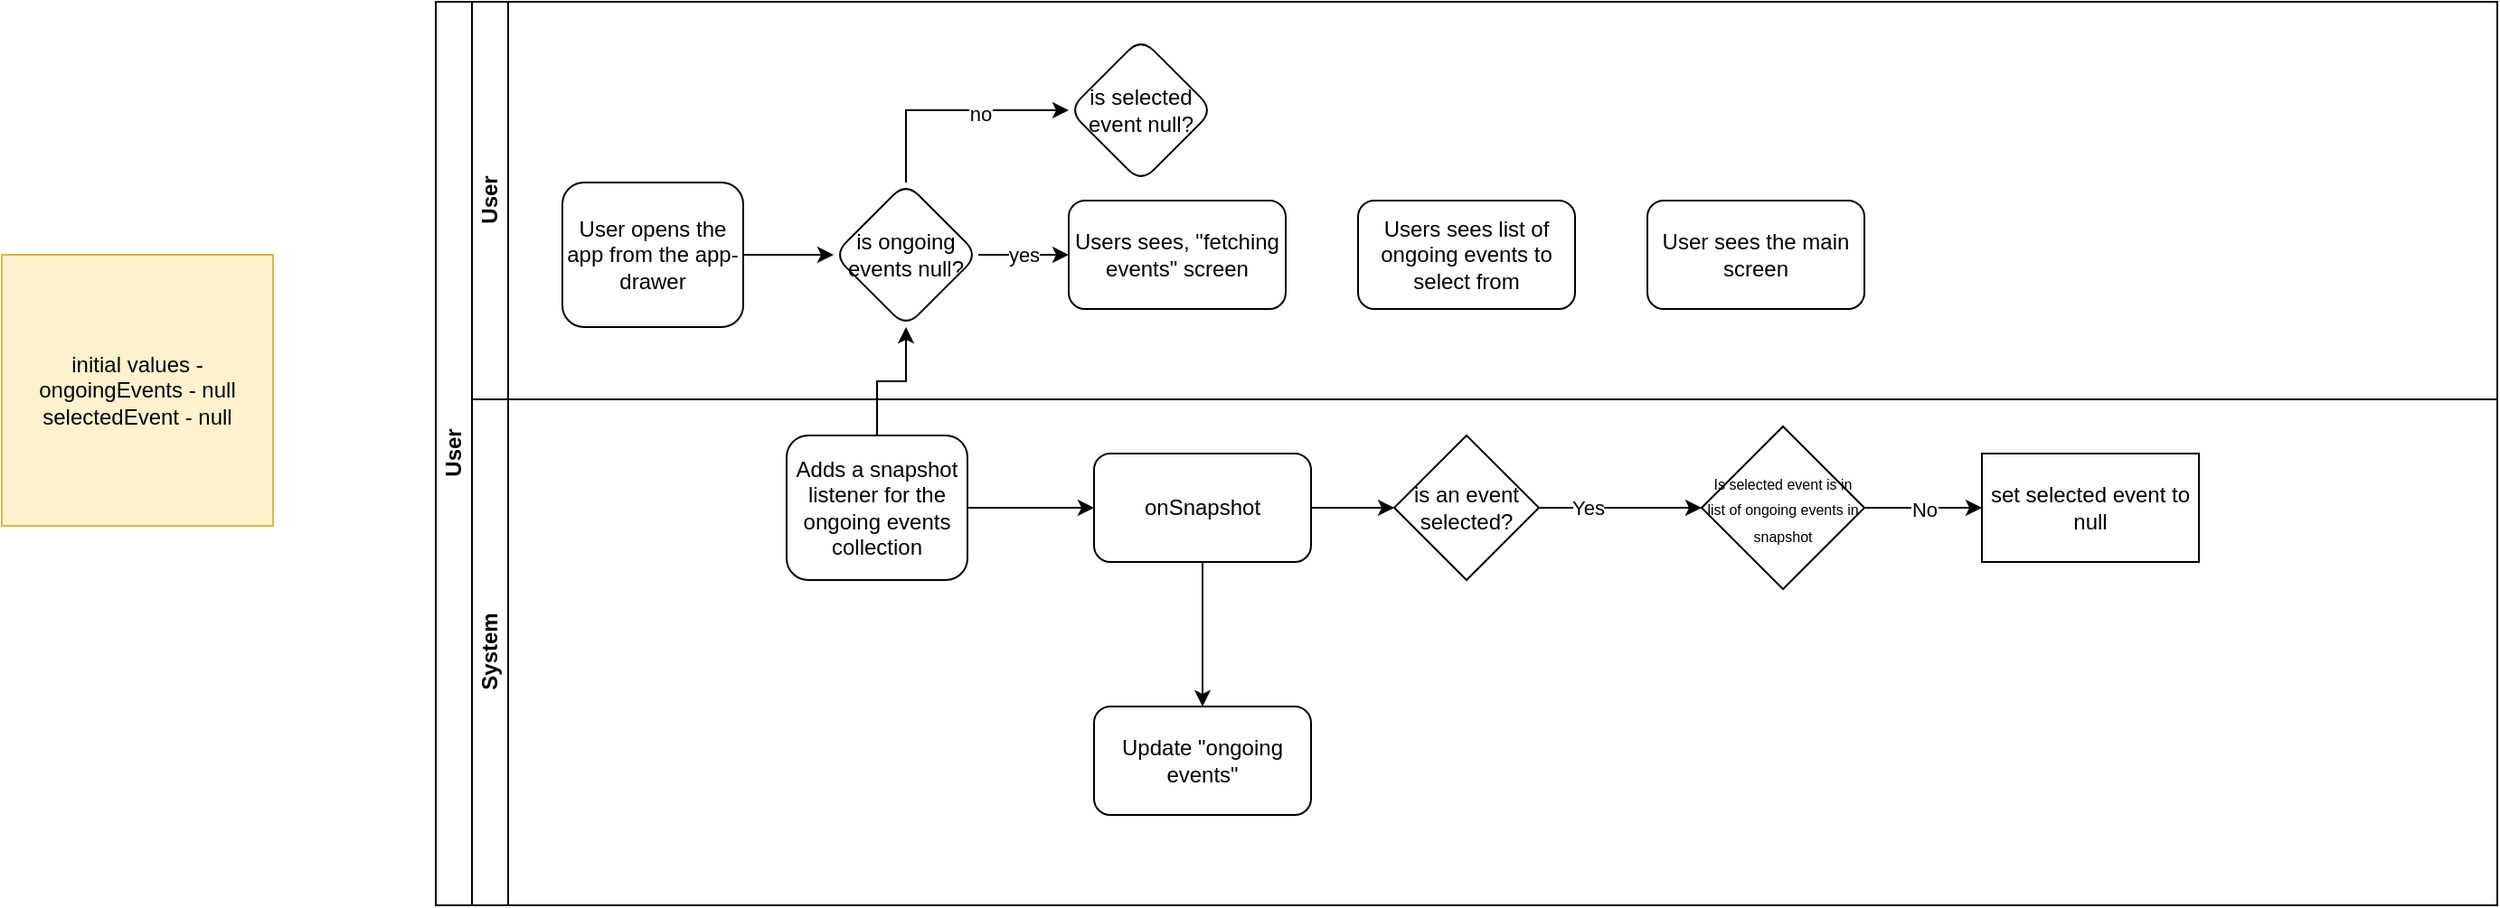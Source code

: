 <mxfile version="22.1.18" type="github" pages="4">
  <diagram id="yiW4KR10rKdyCjURFJfU" name="Event Manager">
    <mxGraphModel dx="1781" dy="533" grid="1" gridSize="10" guides="1" tooltips="1" connect="1" arrows="1" fold="1" page="1" pageScale="1" pageWidth="827" pageHeight="1169" math="0" shadow="0">
      <root>
        <mxCell id="0" />
        <mxCell id="1" parent="0" />
        <mxCell id="-TcLPKgh1l1aYkD0BIWJ-1" value="User" style="swimlane;childLayout=stackLayout;resizeParent=1;resizeParentMax=0;horizontal=0;startSize=20;horizontalStack=0;html=1;" vertex="1" parent="1">
          <mxGeometry x="170" y="100" width="1140" height="500" as="geometry" />
        </mxCell>
        <mxCell id="-TcLPKgh1l1aYkD0BIWJ-2" value="&lt;div&gt;User&lt;/div&gt;" style="swimlane;startSize=20;horizontal=0;html=1;" vertex="1" parent="-TcLPKgh1l1aYkD0BIWJ-1">
          <mxGeometry x="20" width="1120" height="220" as="geometry" />
        </mxCell>
        <mxCell id="LnD4LrjeHp7iDvhUhv6c-7" value="" style="edgeStyle=orthogonalEdgeStyle;rounded=0;orthogonalLoop=1;jettySize=auto;html=1;" edge="1" parent="-TcLPKgh1l1aYkD0BIWJ-2" source="o1COfC8zm7L3AXukx2hK-1" target="o1COfC8zm7L3AXukx2hK-36">
          <mxGeometry relative="1" as="geometry" />
        </mxCell>
        <mxCell id="o1COfC8zm7L3AXukx2hK-1" value="User opens the app from the app-drawer" style="rounded=1;whiteSpace=wrap;html=1;" vertex="1" parent="-TcLPKgh1l1aYkD0BIWJ-2">
          <mxGeometry x="50" y="100" width="100" height="80" as="geometry" />
        </mxCell>
        <mxCell id="o1COfC8zm7L3AXukx2hK-21" value="Users sees list of ongoing events to select from" style="whiteSpace=wrap;html=1;rounded=1;" vertex="1" parent="-TcLPKgh1l1aYkD0BIWJ-2">
          <mxGeometry x="490" y="110" width="120" height="60" as="geometry" />
        </mxCell>
        <mxCell id="LnD4LrjeHp7iDvhUhv6c-8" value="yes" style="edgeStyle=orthogonalEdgeStyle;rounded=0;orthogonalLoop=1;jettySize=auto;html=1;" edge="1" parent="-TcLPKgh1l1aYkD0BIWJ-2" source="o1COfC8zm7L3AXukx2hK-36" target="o1COfC8zm7L3AXukx2hK-33">
          <mxGeometry relative="1" as="geometry" />
        </mxCell>
        <mxCell id="LnD4LrjeHp7iDvhUhv6c-10" value="" style="edgeStyle=orthogonalEdgeStyle;rounded=0;orthogonalLoop=1;jettySize=auto;html=1;" edge="1" parent="-TcLPKgh1l1aYkD0BIWJ-2" source="o1COfC8zm7L3AXukx2hK-36" target="LnD4LrjeHp7iDvhUhv6c-9">
          <mxGeometry relative="1" as="geometry">
            <Array as="points">
              <mxPoint x="240" y="60" />
            </Array>
          </mxGeometry>
        </mxCell>
        <mxCell id="LnD4LrjeHp7iDvhUhv6c-11" value="no" style="edgeLabel;html=1;align=center;verticalAlign=middle;resizable=0;points=[];" vertex="1" connectable="0" parent="LnD4LrjeHp7iDvhUhv6c-10">
          <mxGeometry x="0.246" y="-2" relative="1" as="geometry">
            <mxPoint as="offset" />
          </mxGeometry>
        </mxCell>
        <mxCell id="o1COfC8zm7L3AXukx2hK-36" value="is ongoing events null?" style="rhombus;whiteSpace=wrap;html=1;rounded=1;" vertex="1" parent="-TcLPKgh1l1aYkD0BIWJ-2">
          <mxGeometry x="200" y="100" width="80" height="80" as="geometry" />
        </mxCell>
        <mxCell id="o1COfC8zm7L3AXukx2hK-33" value="Users sees, &quot;fetching events&quot; screen" style="whiteSpace=wrap;html=1;rounded=1;" vertex="1" parent="-TcLPKgh1l1aYkD0BIWJ-2">
          <mxGeometry x="330" y="110" width="120" height="60" as="geometry" />
        </mxCell>
        <mxCell id="LnD4LrjeHp7iDvhUhv6c-6" value="User sees the main screen" style="whiteSpace=wrap;html=1;rounded=1;" vertex="1" parent="-TcLPKgh1l1aYkD0BIWJ-2">
          <mxGeometry x="650" y="110" width="120" height="60" as="geometry" />
        </mxCell>
        <mxCell id="LnD4LrjeHp7iDvhUhv6c-9" value="is selected event null?" style="rhombus;whiteSpace=wrap;html=1;rounded=1;" vertex="1" parent="-TcLPKgh1l1aYkD0BIWJ-2">
          <mxGeometry x="330" y="20" width="80" height="80" as="geometry" />
        </mxCell>
        <mxCell id="-TcLPKgh1l1aYkD0BIWJ-3" value="&lt;div&gt;System&lt;/div&gt;" style="swimlane;startSize=20;horizontal=0;html=1;" vertex="1" parent="-TcLPKgh1l1aYkD0BIWJ-1">
          <mxGeometry x="20" y="220" width="1120" height="280" as="geometry" />
        </mxCell>
        <mxCell id="o1COfC8zm7L3AXukx2hK-5" value="" style="edgeStyle=orthogonalEdgeStyle;rounded=0;orthogonalLoop=1;jettySize=auto;html=1;" edge="1" parent="-TcLPKgh1l1aYkD0BIWJ-3" source="o1COfC8zm7L3AXukx2hK-2" target="o1COfC8zm7L3AXukx2hK-4">
          <mxGeometry relative="1" as="geometry" />
        </mxCell>
        <mxCell id="o1COfC8zm7L3AXukx2hK-2" value="Adds a snapshot listener for the ongoing events collection" style="rounded=1;whiteSpace=wrap;html=1;" vertex="1" parent="-TcLPKgh1l1aYkD0BIWJ-3">
          <mxGeometry x="174" y="20" width="100" height="80" as="geometry" />
        </mxCell>
        <mxCell id="o1COfC8zm7L3AXukx2hK-7" style="edgeStyle=orthogonalEdgeStyle;rounded=0;orthogonalLoop=1;jettySize=auto;html=1;" edge="1" parent="-TcLPKgh1l1aYkD0BIWJ-3" source="o1COfC8zm7L3AXukx2hK-4" target="o1COfC8zm7L3AXukx2hK-6">
          <mxGeometry relative="1" as="geometry" />
        </mxCell>
        <mxCell id="o1COfC8zm7L3AXukx2hK-4" value="onSnapshot" style="whiteSpace=wrap;html=1;rounded=1;" vertex="1" parent="-TcLPKgh1l1aYkD0BIWJ-3">
          <mxGeometry x="344" y="30" width="120" height="60" as="geometry" />
        </mxCell>
        <mxCell id="o1COfC8zm7L3AXukx2hK-9" value="" style="edgeStyle=orthogonalEdgeStyle;rounded=0;orthogonalLoop=1;jettySize=auto;html=1;" edge="1" parent="-TcLPKgh1l1aYkD0BIWJ-3" source="o1COfC8zm7L3AXukx2hK-6" target="o1COfC8zm7L3AXukx2hK-8">
          <mxGeometry relative="1" as="geometry" />
        </mxCell>
        <mxCell id="o1COfC8zm7L3AXukx2hK-10" value="Yes" style="edgeLabel;html=1;align=center;verticalAlign=middle;resizable=0;points=[];" vertex="1" connectable="0" parent="o1COfC8zm7L3AXukx2hK-9">
          <mxGeometry x="-0.416" relative="1" as="geometry">
            <mxPoint as="offset" />
          </mxGeometry>
        </mxCell>
        <mxCell id="o1COfC8zm7L3AXukx2hK-6" value="is an event selected?" style="rhombus;whiteSpace=wrap;html=1;" vertex="1" parent="-TcLPKgh1l1aYkD0BIWJ-3">
          <mxGeometry x="510" y="20" width="80" height="80" as="geometry" />
        </mxCell>
        <mxCell id="o1COfC8zm7L3AXukx2hK-12" value="" style="edgeStyle=orthogonalEdgeStyle;rounded=0;orthogonalLoop=1;jettySize=auto;html=1;" edge="1" parent="-TcLPKgh1l1aYkD0BIWJ-3" source="o1COfC8zm7L3AXukx2hK-8" target="o1COfC8zm7L3AXukx2hK-11">
          <mxGeometry relative="1" as="geometry" />
        </mxCell>
        <mxCell id="o1COfC8zm7L3AXukx2hK-13" value="No" style="edgeLabel;html=1;align=center;verticalAlign=middle;resizable=0;points=[];" vertex="1" connectable="0" parent="o1COfC8zm7L3AXukx2hK-12">
          <mxGeometry x="-0.007" y="-1" relative="1" as="geometry">
            <mxPoint as="offset" />
          </mxGeometry>
        </mxCell>
        <mxCell id="o1COfC8zm7L3AXukx2hK-8" value="&lt;font style=&quot;font-size: 8px;&quot;&gt;Is selected event is in list of ongoing events in snapshot&lt;/font&gt;" style="rhombus;whiteSpace=wrap;html=1;" vertex="1" parent="-TcLPKgh1l1aYkD0BIWJ-3">
          <mxGeometry x="680" y="15" width="90" height="90" as="geometry" />
        </mxCell>
        <mxCell id="o1COfC8zm7L3AXukx2hK-11" value="set selected event to null" style="whiteSpace=wrap;html=1;" vertex="1" parent="-TcLPKgh1l1aYkD0BIWJ-3">
          <mxGeometry x="835" y="30" width="120" height="60" as="geometry" />
        </mxCell>
        <mxCell id="o1COfC8zm7L3AXukx2hK-37" value="" style="edgeStyle=orthogonalEdgeStyle;rounded=0;orthogonalLoop=1;jettySize=auto;html=1;" edge="1" parent="-TcLPKgh1l1aYkD0BIWJ-1" source="o1COfC8zm7L3AXukx2hK-2" target="o1COfC8zm7L3AXukx2hK-36">
          <mxGeometry relative="1" as="geometry" />
        </mxCell>
        <mxCell id="o1COfC8zm7L3AXukx2hK-14" value="Update &quot;ongoing events&quot;" style="whiteSpace=wrap;html=1;rounded=1;" vertex="1" parent="1">
          <mxGeometry x="534" y="490" width="120" height="60" as="geometry" />
        </mxCell>
        <mxCell id="o1COfC8zm7L3AXukx2hK-15" value="" style="edgeStyle=orthogonalEdgeStyle;rounded=0;orthogonalLoop=1;jettySize=auto;html=1;" edge="1" parent="1" source="o1COfC8zm7L3AXukx2hK-4" target="o1COfC8zm7L3AXukx2hK-14">
          <mxGeometry relative="1" as="geometry" />
        </mxCell>
        <mxCell id="o1COfC8zm7L3AXukx2hK-16" value="initial values - &lt;br&gt;&lt;div&gt;ongoingEvents - null&lt;br&gt;&lt;/div&gt;selectedEvent - null" style="whiteSpace=wrap;html=1;aspect=fixed;fillColor=#fff2cc;strokeColor=#d6b656;" vertex="1" parent="1">
          <mxGeometry x="-70" y="240" width="150" height="150" as="geometry" />
        </mxCell>
      </root>
    </mxGraphModel>
  </diagram>
  <diagram id="7IqZU7v-QbU3dHQ2udvu" name="signed-in-user-flow">
    <mxGraphModel dx="1468" dy="1220" grid="0" gridSize="10" guides="1" tooltips="1" connect="1" arrows="1" fold="1" page="0" pageScale="1" pageWidth="850" pageHeight="1100" math="0" shadow="0">
      <root>
        <mxCell id="0" />
        <mxCell id="1" parent="0" />
        <mxCell id="3OlBQHeY5DATznDpSVn_-13" value="" style="group" parent="1" vertex="1" connectable="0">
          <mxGeometry x="114.5" y="159" width="229" height="197" as="geometry" />
        </mxCell>
        <mxCell id="3OlBQHeY5DATznDpSVn_-6" value="" style="rounded=1;whiteSpace=wrap;html=1;absoluteArcSize=1;arcSize=14;strokeWidth=2;" parent="3OlBQHeY5DATznDpSVn_-13" vertex="1">
          <mxGeometry x="11" y="6.95" width="208" height="177.05" as="geometry" />
        </mxCell>
        <mxCell id="3OlBQHeY5DATznDpSVn_-5" value="" style="sketch=0;outlineConnect=0;fontColor=#232F3E;gradientColor=none;fillColor=#232F3D;strokeColor=none;dashed=0;verticalLabelPosition=bottom;verticalAlign=top;align=center;html=1;fontSize=12;fontStyle=0;aspect=fixed;pointerEvents=1;shape=mxgraph.aws4.camera2;" parent="3OlBQHeY5DATznDpSVn_-13" vertex="1">
          <mxGeometry x="90.38" y="63.002" width="49.25" height="39.147" as="geometry" />
        </mxCell>
        <mxCell id="3OlBQHeY5DATznDpSVn_-7" value="SIGNED IN USER &lt;br&gt;SCANS QR CODE" style="text;html=1;align=center;verticalAlign=middle;resizable=0;points=[];autosize=1;strokeColor=none;fillColor=none;" parent="3OlBQHeY5DATznDpSVn_-13" vertex="1">
          <mxGeometry x="59" y="112.004" width="111" height="32" as="geometry" />
        </mxCell>
        <mxCell id="3OlBQHeY5DATznDpSVn_-15" value="" style="rounded=1;whiteSpace=wrap;html=1;absoluteArcSize=1;arcSize=14;strokeWidth=2;" parent="1" vertex="1">
          <mxGeometry x="466" y="159" width="229" height="312" as="geometry" />
        </mxCell>
        <mxCell id="3OlBQHeY5DATznDpSVn_-28" value="Check In" style="rounded=1;fillColor=#0057D8;strokeColor=none;html=1;fontColor=#ffffff;align=center;verticalAlign=middle;fontStyle=0;fontSize=12;sketch=0;" parent="1" vertex="1">
          <mxGeometry x="537.5" y="263" width="86" height="33" as="geometry" />
        </mxCell>
        <mxCell id="3OlBQHeY5DATznDpSVn_-31" style="edgeStyle=orthogonalEdgeStyle;rounded=0;orthogonalLoop=1;jettySize=auto;html=1;entryX=0;entryY=0.5;entryDx=0;entryDy=0;fontSize=20;fontColor=#999999;strokeWidth=3;exitX=1.002;exitY=0.537;exitDx=0;exitDy=0;exitPerimeter=0;" parent="1" source="3OlBQHeY5DATznDpSVn_-6" target="3OlBQHeY5DATznDpSVn_-15" edge="1">
          <mxGeometry relative="1" as="geometry">
            <mxPoint x="343.5" y="257.5" as="sourcePoint" />
          </mxGeometry>
        </mxCell>
        <mxCell id="3OlBQHeY5DATznDpSVn_-32" value="Help Others Checkin" style="rounded=1;fillColor=#0057D8;strokeColor=none;html=1;fontColor=#ffffff;align=center;verticalAlign=middle;fontStyle=0;fontSize=12;sketch=0;" parent="1" vertex="1">
          <mxGeometry x="512" y="326" width="138.5" height="33" as="geometry" />
        </mxCell>
        <mxCell id="3OlBQHeY5DATznDpSVn_-33" value="" style="rounded=1;whiteSpace=wrap;html=1;absoluteArcSize=1;arcSize=14;strokeWidth=2;" parent="1" vertex="1">
          <mxGeometry x="785" y="159" width="229" height="488" as="geometry" />
        </mxCell>
        <mxCell id="3OlBQHeY5DATznDpSVn_-34" value="" style="edgeStyle=orthogonalEdgeStyle;rounded=0;orthogonalLoop=1;jettySize=auto;html=1;fontSize=20;fontColor=#999999;exitX=1;exitY=0.5;exitDx=0;exitDy=0;strokeWidth=3;" parent="1" source="3OlBQHeY5DATznDpSVn_-32" target="3OlBQHeY5DATznDpSVn_-33" edge="1">
          <mxGeometry relative="1" as="geometry">
            <Array as="points">
              <mxPoint x="718" y="343" />
              <mxPoint x="718" y="315" />
            </Array>
          </mxGeometry>
        </mxCell>
        <mxCell id="3OlBQHeY5DATznDpSVn_-35" value="Abhyasi ID, Email OR Mobile Number" style="fillColor=none;strokeColor=none;html=1;fontSize=11;fontStyle=0;align=left;fontColor=#596780;fontStyle=1;fontSize=11" parent="1" vertex="1">
          <mxGeometry x="793" y="272" width="208" height="20" as="geometry" />
        </mxCell>
        <mxCell id="3OlBQHeY5DATznDpSVn_-36" value="" style="rounded=1;arcSize=9;align=left;spacingLeft=5;strokeColor=#4C9AFF;html=1;strokeWidth=2;fontSize=12;fontColor=#999999;" parent="1" vertex="1">
          <mxGeometry x="793" y="296" width="213" height="33" as="geometry" />
        </mxCell>
        <mxCell id="3OlBQHeY5DATznDpSVn_-37" value="Check In" style="rounded=1;fillColor=#0057D8;strokeColor=none;html=1;fontColor=#ffffff;align=center;verticalAlign=middle;fontStyle=0;fontSize=12;sketch=0;" parent="1" vertex="1">
          <mxGeometry x="830.25" y="388" width="138.5" height="33" as="geometry" />
        </mxCell>
        <mxCell id="3OlBQHeY5DATznDpSVn_-38" value="" style="group" parent="1" vertex="1" connectable="0">
          <mxGeometry x="482" y="188" width="197" height="56" as="geometry" />
        </mxCell>
        <mxCell id="3OlBQHeY5DATznDpSVn_-29" value="Kanha Shanti Vanam" style="text;html=1;align=center;verticalAlign=middle;resizable=0;points=[];autosize=1;strokeColor=none;fillColor=none;fontSize=20;" parent="3OlBQHeY5DATznDpSVn_-38" vertex="1">
          <mxGeometry width="197" height="28" as="geometry" />
        </mxCell>
        <mxCell id="3OlBQHeY5DATznDpSVn_-30" value="Youth Seminar" style="text;html=1;align=center;verticalAlign=middle;resizable=0;points=[];autosize=1;strokeColor=none;fillColor=none;fontSize=20;fontColor=#999999;" parent="3OlBQHeY5DATznDpSVn_-38" vertex="1">
          <mxGeometry x="28.5" y="28" width="140" height="28" as="geometry" />
        </mxCell>
        <mxCell id="3OlBQHeY5DATznDpSVn_-39" value="" style="group" parent="1" vertex="1" connectable="0">
          <mxGeometry x="801" y="188" width="197" height="56" as="geometry" />
        </mxCell>
        <mxCell id="3OlBQHeY5DATznDpSVn_-40" value="Kanha Shanti Vanam" style="text;html=1;align=center;verticalAlign=middle;resizable=0;points=[];autosize=1;strokeColor=none;fillColor=none;fontSize=20;" parent="3OlBQHeY5DATznDpSVn_-39" vertex="1">
          <mxGeometry width="197" height="28" as="geometry" />
        </mxCell>
        <mxCell id="3OlBQHeY5DATznDpSVn_-41" value="Youth Seminar" style="text;html=1;align=center;verticalAlign=middle;resizable=0;points=[];autosize=1;strokeColor=none;fillColor=none;fontSize=20;fontColor=#999999;" parent="3OlBQHeY5DATznDpSVn_-39" vertex="1">
          <mxGeometry x="28.5" y="28" width="140" height="28" as="geometry" />
        </mxCell>
        <mxCell id="3OlBQHeY5DATznDpSVn_-42" value="" style="html=1;verticalLabelPosition=bottom;align=center;labelBackgroundColor=#ffffff;verticalAlign=top;strokeWidth=2;strokeColor=#0080F0;shadow=0;dashed=0;shape=mxgraph.ios7.icons.heart;fontSize=20;fontColor=#999999;" parent="1" vertex="1">
          <mxGeometry x="812" y="345" width="23" height="20" as="geometry" />
        </mxCell>
        <mxCell id="3OlBQHeY5DATznDpSVn_-43" value="Add to favorites" style="text;html=1;align=center;verticalAlign=middle;resizable=0;points=[];autosize=1;strokeColor=none;fillColor=none;fontSize=20;fontColor=#999999;" parent="1" vertex="1">
          <mxGeometry x="842" y="341" width="149" height="28" as="geometry" />
        </mxCell>
        <mxCell id="3OlBQHeY5DATznDpSVn_-44" value="" style="html=1;shadow=0;dashed=0;shape=mxgraph.bootstrap.rrect;rSize=5;html=1;whiteSpace=wrap;fontSize=13;" parent="1" vertex="1">
          <mxGeometry x="799" y="479" width="200" height="150" as="geometry" />
        </mxCell>
        <mxCell id="3OlBQHeY5DATznDpSVn_-45" value="Cras justo odio" style="html=1;shadow=0;dashed=0;shape=mxgraph.bootstrap.topButton;rSize=5;strokeColor=inherit;fillColor=#ffffff;fontColor=#330000;perimeter=none;whiteSpace=wrap;resizeWidth=1;align=left;spacing=10;fontSize=15;" parent="3OlBQHeY5DATznDpSVn_-44" vertex="1">
          <mxGeometry width="200" height="30" relative="1" as="geometry" />
        </mxCell>
        <mxCell id="3OlBQHeY5DATznDpSVn_-46" value="Dapibus ac facilisis in" style="strokeColor=inherit;fillColor=inherit;gradientColor=inherit;fontColor=inherit;html=1;shadow=0;dashed=0;perimeter=none;whiteSpace=wrap;resizeWidth=1;align=left;spacing=10;fontSize=15;" parent="3OlBQHeY5DATznDpSVn_-44" vertex="1">
          <mxGeometry width="200" height="30" relative="1" as="geometry">
            <mxPoint y="30" as="offset" />
          </mxGeometry>
        </mxCell>
        <mxCell id="3OlBQHeY5DATznDpSVn_-47" value="Morbi leo risus" style="strokeColor=inherit;fillColor=inherit;gradientColor=inherit;fontColor=#330000;html=1;shadow=0;dashed=0;perimeter=none;whiteSpace=wrap;resizeWidth=1;align=left;spacing=10;fontSize=15;" parent="3OlBQHeY5DATznDpSVn_-44" vertex="1">
          <mxGeometry width="200" height="30" relative="1" as="geometry">
            <mxPoint y="60" as="offset" />
          </mxGeometry>
        </mxCell>
        <mxCell id="3OlBQHeY5DATznDpSVn_-48" value="Porta ac consectetur ac" style="strokeColor=inherit;fillColor=inherit;gradientColor=inherit;fontColor=inherit;html=1;shadow=0;dashed=0;perimeter=none;whiteSpace=wrap;resizeWidth=1;align=left;spacing=10;fontSize=15;" parent="3OlBQHeY5DATznDpSVn_-44" vertex="1">
          <mxGeometry width="200" height="30" relative="1" as="geometry">
            <mxPoint y="90" as="offset" />
          </mxGeometry>
        </mxCell>
        <mxCell id="3OlBQHeY5DATznDpSVn_-49" value="Vestibulum at eros" style="strokeColor=inherit;fillColor=inherit;gradientColor=inherit;fontColor=inherit;html=1;shadow=0;dashed=0;shape=mxgraph.bootstrap.bottomButton;rSize=5;perimeter=none;whiteSpace=wrap;resizeWidth=1;resizeHeight=0;align=left;spacing=10;fontSize=15;" parent="3OlBQHeY5DATznDpSVn_-44" vertex="1">
          <mxGeometry y="1" width="200" height="30" relative="1" as="geometry">
            <mxPoint y="-30" as="offset" />
          </mxGeometry>
        </mxCell>
        <mxCell id="3OlBQHeY5DATznDpSVn_-51" value="Check In" style="rounded=1;fillColor=#0057D8;strokeColor=none;html=1;fontColor=#ffffff;align=center;verticalAlign=middle;fontStyle=0;fontSize=12;sketch=0;" parent="3OlBQHeY5DATznDpSVn_-44" vertex="1">
          <mxGeometry x="137" y="5" width="55" height="21" as="geometry" />
        </mxCell>
        <mxCell id="3OlBQHeY5DATznDpSVn_-52" value="" style="shape=image;html=1;verticalAlign=top;verticalLabelPosition=bottom;labelBackgroundColor=#FF3333;imageAspect=0;aspect=fixed;image=https://cdn2.iconfinder.com/data/icons/essential-web-5/50/pointer-arrow-move-click-mouse-128.png;fontSize=15;fontColor=#330000;imageBackground=none;sketch=0;" parent="3OlBQHeY5DATznDpSVn_-44" vertex="1">
          <mxGeometry x="117" y="20" width="27" height="27" as="geometry" />
        </mxCell>
        <mxCell id="3OlBQHeY5DATznDpSVn_-50" value="Check In from favorites" style="fillColor=none;strokeColor=none;html=1;fontSize=11;fontStyle=0;align=left;fontColor=#596780;fontStyle=1;fontSize=11" parent="1" vertex="1">
          <mxGeometry x="799" y="454" width="208" height="20" as="geometry" />
        </mxCell>
        <mxCell id="3OlBQHeY5DATznDpSVn_-62" value="" style="shape=image;html=1;verticalAlign=top;verticalLabelPosition=bottom;labelBackgroundColor=#FF3333;imageAspect=0;aspect=fixed;image=https://cdn2.iconfinder.com/data/icons/essential-web-5/50/pointer-arrow-move-click-mouse-128.png;fontSize=15;fontColor=#330000;imageBackground=none;sketch=0;" parent="1" vertex="1">
          <mxGeometry x="822" y="353" width="27" height="27" as="geometry" />
        </mxCell>
        <mxCell id="3OlBQHeY5DATznDpSVn_-74" value="" style="rounded=1;whiteSpace=wrap;html=1;absoluteArcSize=1;arcSize=14;strokeWidth=2;" parent="1" vertex="1">
          <mxGeometry x="1137.5" y="160" width="229" height="913" as="geometry" />
        </mxCell>
        <mxCell id="3OlBQHeY5DATznDpSVn_-75" value="Abhyasi ID, Email OR Mobile Number" style="fillColor=none;strokeColor=none;html=1;fontSize=11;fontStyle=0;align=left;fontColor=#596780;fontStyle=1;fontSize=11" parent="1" vertex="1">
          <mxGeometry x="1145" y="271" width="208" height="20" as="geometry" />
        </mxCell>
        <mxCell id="3OlBQHeY5DATznDpSVn_-76" value="" style="rounded=1;arcSize=9;align=left;spacingLeft=5;strokeColor=#4C9AFF;html=1;strokeWidth=2;fontSize=12;fontColor=#999999;" parent="1" vertex="1">
          <mxGeometry x="1145" y="295" width="213" height="33" as="geometry" />
        </mxCell>
        <mxCell id="3OlBQHeY5DATznDpSVn_-78" value="" style="group" parent="1" vertex="1" connectable="0">
          <mxGeometry x="1153" y="187" width="197" height="56" as="geometry" />
        </mxCell>
        <mxCell id="3OlBQHeY5DATznDpSVn_-79" value="Kanha Shanti Vanam" style="text;html=1;align=center;verticalAlign=middle;resizable=0;points=[];autosize=1;strokeColor=none;fillColor=none;fontSize=20;" parent="3OlBQHeY5DATznDpSVn_-78" vertex="1">
          <mxGeometry width="197" height="28" as="geometry" />
        </mxCell>
        <mxCell id="3OlBQHeY5DATznDpSVn_-80" value="Youth Seminar" style="text;html=1;align=center;verticalAlign=middle;resizable=0;points=[];autosize=1;strokeColor=none;fillColor=none;fontSize=20;fontColor=#999999;" parent="3OlBQHeY5DATznDpSVn_-78" vertex="1">
          <mxGeometry x="28.5" y="28" width="140" height="28" as="geometry" />
        </mxCell>
        <mxCell id="3OlBQHeY5DATznDpSVn_-81" value="" style="html=1;verticalLabelPosition=bottom;align=center;labelBackgroundColor=#ffffff;verticalAlign=top;strokeWidth=2;strokeColor=#0080F0;shadow=0;dashed=0;shape=mxgraph.ios7.icons.heart;fontSize=20;fontColor=#999999;" parent="1" vertex="1">
          <mxGeometry x="1164" y="344" width="23" height="20" as="geometry" />
        </mxCell>
        <mxCell id="3OlBQHeY5DATznDpSVn_-82" value="Add to favorites" style="text;html=1;align=center;verticalAlign=middle;resizable=0;points=[];autosize=1;strokeColor=none;fillColor=none;fontSize=20;fontColor=#999999;" parent="1" vertex="1">
          <mxGeometry x="1194" y="340" width="149" height="28" as="geometry" />
        </mxCell>
        <mxCell id="3OlBQHeY5DATznDpSVn_-92" value="" style="shape=image;html=1;verticalAlign=top;verticalLabelPosition=bottom;labelBackgroundColor=#FF3333;imageAspect=0;aspect=fixed;image=https://cdn2.iconfinder.com/data/icons/essential-web-5/50/pointer-arrow-move-click-mouse-128.png;fontSize=15;fontColor=#330000;imageBackground=none;sketch=0;" parent="1" vertex="1">
          <mxGeometry x="1174" y="352" width="27" height="27" as="geometry" />
        </mxCell>
        <mxCell id="3OlBQHeY5DATznDpSVn_-93" value="" style="group" parent="1" vertex="1" connectable="0">
          <mxGeometry x="1148" y="881" width="208" height="175" as="geometry" />
        </mxCell>
        <mxCell id="3OlBQHeY5DATznDpSVn_-83" value="" style="html=1;shadow=0;dashed=0;shape=mxgraph.bootstrap.rrect;rSize=5;html=1;whiteSpace=wrap;fontSize=13;" parent="3OlBQHeY5DATznDpSVn_-93" vertex="1">
          <mxGeometry y="25" width="200" height="150" as="geometry" />
        </mxCell>
        <mxCell id="3OlBQHeY5DATznDpSVn_-84" value="Cras justo odio" style="html=1;shadow=0;dashed=0;shape=mxgraph.bootstrap.topButton;rSize=5;strokeColor=inherit;fillColor=#ffffff;fontColor=#330000;perimeter=none;whiteSpace=wrap;resizeWidth=1;align=left;spacing=10;fontSize=15;" parent="3OlBQHeY5DATznDpSVn_-83" vertex="1">
          <mxGeometry width="200" height="30" relative="1" as="geometry" />
        </mxCell>
        <mxCell id="3OlBQHeY5DATznDpSVn_-85" value="Dapibus ac facilisis in" style="strokeColor=inherit;fillColor=inherit;gradientColor=inherit;fontColor=inherit;html=1;shadow=0;dashed=0;perimeter=none;whiteSpace=wrap;resizeWidth=1;align=left;spacing=10;fontSize=15;" parent="3OlBQHeY5DATznDpSVn_-83" vertex="1">
          <mxGeometry width="200" height="30" relative="1" as="geometry">
            <mxPoint y="30" as="offset" />
          </mxGeometry>
        </mxCell>
        <mxCell id="3OlBQHeY5DATznDpSVn_-86" value="Morbi leo risus" style="strokeColor=inherit;fillColor=inherit;gradientColor=inherit;fontColor=#330000;html=1;shadow=0;dashed=0;perimeter=none;whiteSpace=wrap;resizeWidth=1;align=left;spacing=10;fontSize=15;" parent="3OlBQHeY5DATznDpSVn_-83" vertex="1">
          <mxGeometry width="200" height="30" relative="1" as="geometry">
            <mxPoint y="60" as="offset" />
          </mxGeometry>
        </mxCell>
        <mxCell id="3OlBQHeY5DATznDpSVn_-87" value="Porta ac consectetur ac" style="strokeColor=inherit;fillColor=inherit;gradientColor=inherit;fontColor=inherit;html=1;shadow=0;dashed=0;perimeter=none;whiteSpace=wrap;resizeWidth=1;align=left;spacing=10;fontSize=15;" parent="3OlBQHeY5DATznDpSVn_-83" vertex="1">
          <mxGeometry width="200" height="30" relative="1" as="geometry">
            <mxPoint y="90" as="offset" />
          </mxGeometry>
        </mxCell>
        <mxCell id="3OlBQHeY5DATznDpSVn_-88" value="Vestibulum at eros" style="strokeColor=inherit;fillColor=inherit;gradientColor=inherit;fontColor=inherit;html=1;shadow=0;dashed=0;shape=mxgraph.bootstrap.bottomButton;rSize=5;perimeter=none;whiteSpace=wrap;resizeWidth=1;resizeHeight=0;align=left;spacing=10;fontSize=15;" parent="3OlBQHeY5DATznDpSVn_-83" vertex="1">
          <mxGeometry y="1" width="200" height="30" relative="1" as="geometry">
            <mxPoint y="-30" as="offset" />
          </mxGeometry>
        </mxCell>
        <mxCell id="3OlBQHeY5DATznDpSVn_-89" value="Check In" style="rounded=1;fillColor=#0057D8;strokeColor=none;html=1;fontColor=#ffffff;align=center;verticalAlign=middle;fontStyle=0;fontSize=12;sketch=0;" parent="3OlBQHeY5DATznDpSVn_-83" vertex="1">
          <mxGeometry x="137" y="5" width="55" height="21" as="geometry" />
        </mxCell>
        <mxCell id="3OlBQHeY5DATznDpSVn_-90" value="" style="shape=image;html=1;verticalAlign=top;verticalLabelPosition=bottom;labelBackgroundColor=#FF3333;imageAspect=0;aspect=fixed;image=https://cdn2.iconfinder.com/data/icons/essential-web-5/50/pointer-arrow-move-click-mouse-128.png;fontSize=15;fontColor=#330000;imageBackground=none;sketch=0;" parent="3OlBQHeY5DATznDpSVn_-83" vertex="1">
          <mxGeometry x="117" y="20" width="27" height="27" as="geometry" />
        </mxCell>
        <mxCell id="3OlBQHeY5DATznDpSVn_-91" value="Check In from favorite list" style="fillColor=none;strokeColor=none;html=1;fontSize=11;fontStyle=0;align=left;fontColor=#596780;fontStyle=1;fontSize=11" parent="3OlBQHeY5DATznDpSVn_-93" vertex="1">
          <mxGeometry width="208" height="20" as="geometry" />
        </mxCell>
        <mxCell id="3OlBQHeY5DATznDpSVn_-94" value="Full Name *" style="fillColor=none;strokeColor=none;html=1;fontSize=11;fontStyle=0;align=left;fontColor=#596780;fontStyle=1;fontSize=11" parent="1" vertex="1">
          <mxGeometry x="1145" y="456" width="208" height="20" as="geometry" />
        </mxCell>
        <mxCell id="3OlBQHeY5DATznDpSVn_-95" value="" style="rounded=1;arcSize=9;align=left;spacingLeft=5;strokeColor=#4C9AFF;html=1;strokeWidth=2;fontSize=12;fontColor=#999999;" parent="1" vertex="1">
          <mxGeometry x="1145" y="480" width="213" height="33" as="geometry" />
        </mxCell>
        <mxCell id="3OlBQHeY5DATznDpSVn_-96" value="City / State / Country *" style="fillColor=none;strokeColor=none;html=1;fontSize=11;fontStyle=0;align=left;fontColor=#596780;fontStyle=1;fontSize=11" parent="1" vertex="1">
          <mxGeometry x="1145" y="519" width="208" height="20" as="geometry" />
        </mxCell>
        <mxCell id="3OlBQHeY5DATznDpSVn_-97" value="" style="rounded=1;arcSize=9;align=left;spacingLeft=5;strokeColor=#4C9AFF;html=1;strokeWidth=2;fontSize=12;fontColor=#999999;" parent="1" vertex="1">
          <mxGeometry x="1145" y="543" width="213" height="33" as="geometry" />
        </mxCell>
        <mxCell id="3OlBQHeY5DATznDpSVn_-98" value="Age Group" style="fillColor=none;strokeColor=none;html=1;fontSize=11;fontStyle=0;align=left;fontColor=#596780;fontStyle=1;fontSize=11" parent="1" vertex="1">
          <mxGeometry x="1145" y="584" width="208" height="20" as="geometry" />
        </mxCell>
        <mxCell id="3OlBQHeY5DATznDpSVn_-99" value="30 - 35" style="rounded=1;arcSize=9;align=left;spacingLeft=5;strokeColor=#4C9AFF;html=1;strokeWidth=2;fontSize=12;fontColor=#999999;" parent="1" vertex="1">
          <mxGeometry x="1145" y="608" width="213" height="33" as="geometry" />
        </mxCell>
        <mxCell id="3OlBQHeY5DATznDpSVn_-100" value="" style="shape=image;html=1;verticalAlign=top;verticalLabelPosition=bottom;labelBackgroundColor=#ffffff;imageAspect=0;aspect=fixed;image=https://cdn2.iconfinder.com/data/icons/boxicons-solid-vol-1/24/bxs-caret-down-square-128.png;sketch=0;fontSize=12;fontColor=#330000;fillColor=#F19C99;" parent="1" vertex="1">
          <mxGeometry x="1321" y="610" width="29" height="29" as="geometry" />
        </mxCell>
        <mxCell id="3OlBQHeY5DATznDpSVn_-101" value="" style="rounded=1;arcSize=9;align=left;spacingLeft=5;strokeColor=#4C9AFF;html=1;strokeWidth=2;fontSize=12;fontColor=#999999;" parent="1" vertex="1">
          <mxGeometry x="1145" y="675" width="213" height="33" as="geometry" />
        </mxCell>
        <mxCell id="3OlBQHeY5DATznDpSVn_-102" value="Gender" style="fillColor=none;strokeColor=none;html=1;fontSize=11;fontStyle=0;align=left;fontColor=#596780;fontStyle=1;fontSize=11" parent="1" vertex="1">
          <mxGeometry x="1145" y="651" width="208" height="20" as="geometry" />
        </mxCell>
        <mxCell id="3OlBQHeY5DATznDpSVn_-103" value="" style="shape=image;html=1;verticalAlign=top;verticalLabelPosition=bottom;labelBackgroundColor=#ffffff;imageAspect=0;aspect=fixed;image=https://cdn2.iconfinder.com/data/icons/boxicons-solid-vol-1/24/bxs-caret-down-square-128.png;sketch=0;fontSize=12;fontColor=#330000;fillColor=#F19C99;" parent="1" vertex="1">
          <mxGeometry x="1324" y="677" width="29" height="29" as="geometry" />
        </mxCell>
        <mxCell id="3OlBQHeY5DATznDpSVn_-104" value="" style="rounded=1;arcSize=9;align=left;spacingLeft=5;strokeColor=#4C9AFF;html=1;strokeWidth=2;fontSize=12;fontColor=#999999;" parent="1" vertex="1">
          <mxGeometry x="1145" y="742" width="213" height="33" as="geometry" />
        </mxCell>
        <mxCell id="3OlBQHeY5DATznDpSVn_-105" value="Mobile" style="fillColor=none;strokeColor=none;html=1;fontSize=11;fontStyle=0;align=left;fontColor=#596780;fontStyle=1;fontSize=11" parent="1" vertex="1">
          <mxGeometry x="1145" y="718" width="208" height="20" as="geometry" />
        </mxCell>
        <mxCell id="3OlBQHeY5DATznDpSVn_-106" value="Check In" style="rounded=1;fillColor=#0057D8;strokeColor=none;html=1;fontColor=#ffffff;align=center;verticalAlign=middle;fontStyle=0;fontSize=12;sketch=0;" parent="1" vertex="1">
          <mxGeometry x="1224" y="802" width="73" height="33" as="geometry" />
        </mxCell>
        <mxCell id="3OlBQHeY5DATznDpSVn_-68" value="&lt;div style=&quot;font-size: 12px;&quot;&gt;Profile with the email-id not found.&amp;nbsp; Please enter &lt;br style=&quot;font-size: 12px;&quot;&gt;the following details to checkin&lt;br style=&quot;font-size: 12px;&quot;&gt;&lt;/div&gt;" style="rounded=1;whiteSpace=wrap;html=1;absoluteArcSize=1;arcSize=14;strokeWidth=2;labelBackgroundColor=none;sketch=0;fontSize=12;fillColor=#ffe6cc;strokeColor=#d79b00;" parent="1" vertex="1">
          <mxGeometry x="1149" y="382" width="206" height="66" as="geometry" />
        </mxCell>
        <mxCell id="3OlBQHeY5DATznDpSVn_-63" style="edgeStyle=orthogonalEdgeStyle;rounded=0;orthogonalLoop=1;jettySize=auto;html=1;entryX=0;entryY=0.5;entryDx=0;entryDy=0;fontSize=15;fontColor=#330000;strokeWidth=3;exitX=1;exitY=0.5;exitDx=0;exitDy=0;" parent="1" source="3OlBQHeY5DATznDpSVn_-37" target="3OlBQHeY5DATznDpSVn_-74" edge="1">
          <mxGeometry relative="1" as="geometry">
            <mxPoint x="1121" y="403" as="targetPoint" />
          </mxGeometry>
        </mxCell>
        <mxCell id="3OlBQHeY5DATznDpSVn_-108" value="If user&lt;br&gt;not found&lt;br&gt;in DB" style="edgeLabel;html=1;align=center;verticalAlign=middle;resizable=0;points=[];fontSize=12;fontColor=#330000;labelBorderColor=#000000;spacingTop=6;spacing=10;spacingLeft=0;" parent="3OlBQHeY5DATznDpSVn_-63" vertex="1" connectable="0">
          <mxGeometry x="-0.241" y="2" relative="1" as="geometry">
            <mxPoint x="1" y="3" as="offset" />
          </mxGeometry>
        </mxCell>
        <mxCell id="3OlBQHeY5DATznDpSVn_-112" value="Cancel" style="html=1;shadow=0;dashed=0;shape=mxgraph.bootstrap.rrect;rSize=5;strokeWidth=1;whiteSpace=wrap;align=center;verticalAlign=middle;spacingLeft=0;fontStyle=0;fontSize=13;spacing=5;labelBackgroundColor=none;labelBorderColor=none;sketch=0;" parent="1" vertex="1">
          <mxGeometry x="1146.5" y="803" width="65.5" height="32" as="geometry" />
        </mxCell>
        <mxCell id="NC0khFK70KJ1UeXHHLkX-1" value="" style="endArrow=classic;html=1;strokeWidth=2;rounded=0;edgeStyle=orthogonalEdgeStyle;dashed=1;endFill=0;" parent="1" source="3OlBQHeY5DATznDpSVn_-29" target="NC0khFK70KJ1UeXHHLkX-4" edge="1">
          <mxGeometry width="50" height="50" relative="1" as="geometry">
            <mxPoint x="631" y="303" as="sourcePoint" />
            <mxPoint x="719" y="11" as="targetPoint" />
          </mxGeometry>
        </mxCell>
        <mxCell id="NC0khFK70KJ1UeXHHLkX-2" value="" style="endArrow=classic;html=1;strokeWidth=2;rounded=0;edgeStyle=orthogonalEdgeStyle;dashed=1;endFill=0;exitX=1.004;exitY=0.607;exitDx=0;exitDy=0;exitPerimeter=0;entryX=0.565;entryY=1;entryDx=0;entryDy=0;entryPerimeter=0;" parent="1" source="3OlBQHeY5DATznDpSVn_-30" target="NC0khFK70KJ1UeXHHLkX-4" edge="1">
          <mxGeometry width="50" height="50" relative="1" as="geometry">
            <mxPoint x="689" y="212" as="sourcePoint" />
            <mxPoint x="731" y="7" as="targetPoint" />
          </mxGeometry>
        </mxCell>
        <mxCell id="NC0khFK70KJ1UeXHHLkX-4" value="Event Name&lt;br&gt;&amp;amp;&lt;br&gt;Event Location&lt;br&gt;from QR" style="rounded=1;whiteSpace=wrap;html=1;fillColor=#fff2cc;strokeColor=#d6b656;" parent="1" vertex="1">
          <mxGeometry x="647" y="-73" width="154" height="75" as="geometry" />
        </mxCell>
        <mxCell id="NC0khFK70KJ1UeXHHLkX-5" value="" style="endArrow=classic;html=1;strokeWidth=2;rounded=0;edgeStyle=orthogonalEdgeStyle;dashed=1;endFill=0;exitX=0;exitY=0.5;exitDx=0;exitDy=0;" parent="1" source="3OlBQHeY5DATznDpSVn_-28" target="NC0khFK70KJ1UeXHHLkX-6" edge="1">
          <mxGeometry width="50" height="50" relative="1" as="geometry">
            <mxPoint x="590.5" y="198" as="sourcePoint" />
            <mxPoint x="481" y="19" as="targetPoint" />
          </mxGeometry>
        </mxCell>
        <mxCell id="NC0khFK70KJ1UeXHHLkX-6" value="If signed-in user clicks this button; s/he will check-in into the event" style="rounded=1;whiteSpace=wrap;html=1;fillColor=#fff2cc;strokeColor=#d6b656;" parent="1" vertex="1">
          <mxGeometry x="406" y="-59" width="154" height="75" as="geometry" />
        </mxCell>
      </root>
    </mxGraphModel>
  </diagram>
  <diagram id="MxxgKHex_dLI8aPa08wY" name="un-signed-in-user-flow">
    <mxGraphModel dx="954" dy="533" grid="0" gridSize="10" guides="1" tooltips="1" connect="1" arrows="1" fold="1" page="0" pageScale="1" pageWidth="850" pageHeight="1100" math="0" shadow="0">
      <root>
        <mxCell id="H5ypNNIVPtqMeScYhi6c-0" />
        <mxCell id="H5ypNNIVPtqMeScYhi6c-1" parent="H5ypNNIVPtqMeScYhi6c-0" />
        <mxCell id="qE2rS50ZIlhf5AQfBKEY-0" style="edgeStyle=orthogonalEdgeStyle;rounded=0;orthogonalLoop=1;jettySize=auto;html=1;entryX=0.5;entryY=0;entryDx=0;entryDy=0;" parent="H5ypNNIVPtqMeScYhi6c-1" source="qE2rS50ZIlhf5AQfBKEY-1" target="kav7L4Of-K5uVxW6N-yE-1" edge="1">
          <mxGeometry relative="1" as="geometry">
            <mxPoint x="229" y="159" as="targetPoint" />
          </mxGeometry>
        </mxCell>
        <mxCell id="qE2rS50ZIlhf5AQfBKEY-1" value="guest user is&lt;br&gt;facing the QR code" style="strokeWidth=2;html=1;shape=mxgraph.flowchart.start_1;whiteSpace=wrap;" parent="H5ypNNIVPtqMeScYhi6c-1" vertex="1">
          <mxGeometry x="155" y="65" width="148" height="66" as="geometry" />
        </mxCell>
        <mxCell id="qE2rS50ZIlhf5AQfBKEY-10" value="" style="rounded=1;whiteSpace=wrap;html=1;absoluteArcSize=1;arcSize=14;strokeWidth=2;" parent="H5ypNNIVPtqMeScYhi6c-1" vertex="1">
          <mxGeometry x="466" y="159" width="229" height="480" as="geometry" />
        </mxCell>
        <mxCell id="qE2rS50ZIlhf5AQfBKEY-12" style="edgeStyle=orthogonalEdgeStyle;rounded=0;orthogonalLoop=1;jettySize=auto;html=1;entryX=0;entryY=0.5;entryDx=0;entryDy=0;fontSize=20;fontColor=#999999;strokeWidth=3;exitX=1.002;exitY=0.65;exitDx=0;exitDy=0;exitPerimeter=0;" parent="H5ypNNIVPtqMeScYhi6c-1" source="kav7L4Of-K5uVxW6N-yE-1" target="qE2rS50ZIlhf5AQfBKEY-10" edge="1">
          <mxGeometry relative="1" as="geometry">
            <mxPoint x="343.5" y="315" as="sourcePoint" />
          </mxGeometry>
        </mxCell>
        <mxCell id="qE2rS50ZIlhf5AQfBKEY-73" value="user scans&lt;br&gt;the QR code" style="edgeLabel;html=1;align=center;verticalAlign=middle;resizable=0;points=[];fontSize=13;fontColor=#330000;labelBorderColor=default;" parent="qE2rS50ZIlhf5AQfBKEY-12" vertex="1" connectable="0">
          <mxGeometry x="-0.322" y="-1" relative="1" as="geometry">
            <mxPoint x="-4" y="21" as="offset" />
          </mxGeometry>
        </mxCell>
        <mxCell id="qE2rS50ZIlhf5AQfBKEY-19" value="" style="group" parent="H5ypNNIVPtqMeScYhi6c-1" vertex="1" connectable="0">
          <mxGeometry x="482" y="188" width="197" height="56" as="geometry" />
        </mxCell>
        <mxCell id="qE2rS50ZIlhf5AQfBKEY-20" value="Kanha Shanti Vanam" style="text;html=1;align=center;verticalAlign=middle;resizable=0;points=[];autosize=1;strokeColor=none;fillColor=none;fontSize=20;" parent="qE2rS50ZIlhf5AQfBKEY-19" vertex="1">
          <mxGeometry width="197" height="28" as="geometry" />
        </mxCell>
        <mxCell id="qE2rS50ZIlhf5AQfBKEY-21" value="Youth Seminar" style="text;html=1;align=center;verticalAlign=middle;resizable=0;points=[];autosize=1;strokeColor=none;fillColor=none;fontSize=20;fontColor=#999999;" parent="qE2rS50ZIlhf5AQfBKEY-19" vertex="1">
          <mxGeometry x="28.5" y="28" width="140" height="28" as="geometry" />
        </mxCell>
        <mxCell id="qE2rS50ZIlhf5AQfBKEY-37" value="" style="rounded=1;whiteSpace=wrap;html=1;absoluteArcSize=1;arcSize=14;strokeWidth=2;" parent="H5ypNNIVPtqMeScYhi6c-1" vertex="1">
          <mxGeometry x="821.75" y="146" width="229" height="913" as="geometry" />
        </mxCell>
        <mxCell id="qE2rS50ZIlhf5AQfBKEY-38" value="Abhyasi ID, Email OR Mobile Number" style="fillColor=none;strokeColor=none;html=1;fontSize=11;fontStyle=0;align=left;fontColor=#596780;fontStyle=1;fontSize=11" parent="H5ypNNIVPtqMeScYhi6c-1" vertex="1">
          <mxGeometry x="829.25" y="257" width="208" height="20" as="geometry" />
        </mxCell>
        <mxCell id="qE2rS50ZIlhf5AQfBKEY-39" value="" style="rounded=1;arcSize=9;align=left;spacingLeft=5;strokeColor=#4C9AFF;html=1;strokeWidth=2;fontSize=12;fontColor=#999999;" parent="H5ypNNIVPtqMeScYhi6c-1" vertex="1">
          <mxGeometry x="829.25" y="281" width="213" height="33" as="geometry" />
        </mxCell>
        <mxCell id="qE2rS50ZIlhf5AQfBKEY-40" value="" style="group" parent="H5ypNNIVPtqMeScYhi6c-1" vertex="1" connectable="0">
          <mxGeometry x="837.25" y="173" width="197" height="56" as="geometry" />
        </mxCell>
        <mxCell id="qE2rS50ZIlhf5AQfBKEY-41" value="Kanha Shanti Vanam" style="text;html=1;align=center;verticalAlign=middle;resizable=0;points=[];autosize=1;strokeColor=none;fillColor=none;fontSize=20;" parent="qE2rS50ZIlhf5AQfBKEY-40" vertex="1">
          <mxGeometry width="197" height="28" as="geometry" />
        </mxCell>
        <mxCell id="qE2rS50ZIlhf5AQfBKEY-42" value="Youth Seminar" style="text;html=1;align=center;verticalAlign=middle;resizable=0;points=[];autosize=1;strokeColor=none;fillColor=none;fontSize=20;fontColor=#999999;" parent="qE2rS50ZIlhf5AQfBKEY-40" vertex="1">
          <mxGeometry x="28.5" y="28" width="140" height="28" as="geometry" />
        </mxCell>
        <mxCell id="qE2rS50ZIlhf5AQfBKEY-43" value="" style="html=1;verticalLabelPosition=bottom;align=center;labelBackgroundColor=#ffffff;verticalAlign=top;strokeWidth=2;strokeColor=#0080F0;shadow=0;dashed=0;shape=mxgraph.ios7.icons.heart;fontSize=20;fontColor=#999999;" parent="H5ypNNIVPtqMeScYhi6c-1" vertex="1">
          <mxGeometry x="848.25" y="330" width="23" height="20" as="geometry" />
        </mxCell>
        <mxCell id="qE2rS50ZIlhf5AQfBKEY-44" value="Add to favorites" style="text;html=1;align=center;verticalAlign=middle;resizable=0;points=[];autosize=1;strokeColor=none;fillColor=none;fontSize=20;fontColor=#999999;" parent="H5ypNNIVPtqMeScYhi6c-1" vertex="1">
          <mxGeometry x="878.25" y="326" width="149" height="28" as="geometry" />
        </mxCell>
        <mxCell id="qE2rS50ZIlhf5AQfBKEY-45" value="" style="shape=image;html=1;verticalAlign=top;verticalLabelPosition=bottom;labelBackgroundColor=#FF3333;imageAspect=0;aspect=fixed;image=https://cdn2.iconfinder.com/data/icons/essential-web-5/50/pointer-arrow-move-click-mouse-128.png;fontSize=15;fontColor=#330000;imageBackground=none;sketch=0;" parent="H5ypNNIVPtqMeScYhi6c-1" vertex="1">
          <mxGeometry x="858.25" y="338" width="27" height="27" as="geometry" />
        </mxCell>
        <mxCell id="qE2rS50ZIlhf5AQfBKEY-46" value="" style="group" parent="H5ypNNIVPtqMeScYhi6c-1" vertex="1" connectable="0">
          <mxGeometry x="832.25" y="867" width="208" height="175" as="geometry" />
        </mxCell>
        <mxCell id="qE2rS50ZIlhf5AQfBKEY-47" value="" style="html=1;shadow=0;dashed=0;shape=mxgraph.bootstrap.rrect;rSize=5;html=1;whiteSpace=wrap;fontSize=13;" parent="qE2rS50ZIlhf5AQfBKEY-46" vertex="1">
          <mxGeometry y="25" width="200" height="150" as="geometry" />
        </mxCell>
        <mxCell id="qE2rS50ZIlhf5AQfBKEY-48" value="Cras justo odio" style="html=1;shadow=0;dashed=0;shape=mxgraph.bootstrap.topButton;rSize=5;strokeColor=inherit;fillColor=#ffffff;fontColor=#330000;perimeter=none;whiteSpace=wrap;resizeWidth=1;align=left;spacing=10;fontSize=15;" parent="qE2rS50ZIlhf5AQfBKEY-47" vertex="1">
          <mxGeometry width="200" height="30" relative="1" as="geometry" />
        </mxCell>
        <mxCell id="qE2rS50ZIlhf5AQfBKEY-49" value="Dapibus ac facilisis in" style="strokeColor=inherit;fillColor=inherit;gradientColor=inherit;fontColor=inherit;html=1;shadow=0;dashed=0;perimeter=none;whiteSpace=wrap;resizeWidth=1;align=left;spacing=10;fontSize=15;" parent="qE2rS50ZIlhf5AQfBKEY-47" vertex="1">
          <mxGeometry width="200" height="30" relative="1" as="geometry">
            <mxPoint y="30" as="offset" />
          </mxGeometry>
        </mxCell>
        <mxCell id="qE2rS50ZIlhf5AQfBKEY-50" value="Morbi leo risus" style="strokeColor=inherit;fillColor=inherit;gradientColor=inherit;fontColor=#330000;html=1;shadow=0;dashed=0;perimeter=none;whiteSpace=wrap;resizeWidth=1;align=left;spacing=10;fontSize=15;" parent="qE2rS50ZIlhf5AQfBKEY-47" vertex="1">
          <mxGeometry width="200" height="30" relative="1" as="geometry">
            <mxPoint y="60" as="offset" />
          </mxGeometry>
        </mxCell>
        <mxCell id="qE2rS50ZIlhf5AQfBKEY-51" value="Porta ac consectetur ac" style="strokeColor=inherit;fillColor=inherit;gradientColor=inherit;fontColor=inherit;html=1;shadow=0;dashed=0;perimeter=none;whiteSpace=wrap;resizeWidth=1;align=left;spacing=10;fontSize=15;" parent="qE2rS50ZIlhf5AQfBKEY-47" vertex="1">
          <mxGeometry width="200" height="30" relative="1" as="geometry">
            <mxPoint y="90" as="offset" />
          </mxGeometry>
        </mxCell>
        <mxCell id="qE2rS50ZIlhf5AQfBKEY-52" value="Vestibulum at eros" style="strokeColor=inherit;fillColor=inherit;gradientColor=inherit;fontColor=inherit;html=1;shadow=0;dashed=0;shape=mxgraph.bootstrap.bottomButton;rSize=5;perimeter=none;whiteSpace=wrap;resizeWidth=1;resizeHeight=0;align=left;spacing=10;fontSize=15;" parent="qE2rS50ZIlhf5AQfBKEY-47" vertex="1">
          <mxGeometry y="1" width="200" height="30" relative="1" as="geometry">
            <mxPoint y="-30" as="offset" />
          </mxGeometry>
        </mxCell>
        <mxCell id="qE2rS50ZIlhf5AQfBKEY-53" value="Check In" style="rounded=1;fillColor=#0057D8;strokeColor=none;html=1;fontColor=#ffffff;align=center;verticalAlign=middle;fontStyle=0;fontSize=12;sketch=0;" parent="qE2rS50ZIlhf5AQfBKEY-47" vertex="1">
          <mxGeometry x="137" y="5" width="55" height="21" as="geometry" />
        </mxCell>
        <mxCell id="qE2rS50ZIlhf5AQfBKEY-54" value="" style="shape=image;html=1;verticalAlign=top;verticalLabelPosition=bottom;labelBackgroundColor=#FF3333;imageAspect=0;aspect=fixed;image=https://cdn2.iconfinder.com/data/icons/essential-web-5/50/pointer-arrow-move-click-mouse-128.png;fontSize=15;fontColor=#330000;imageBackground=none;sketch=0;" parent="qE2rS50ZIlhf5AQfBKEY-47" vertex="1">
          <mxGeometry x="117" y="20" width="27" height="27" as="geometry" />
        </mxCell>
        <mxCell id="qE2rS50ZIlhf5AQfBKEY-55" value="Check In from favorite list" style="fillColor=none;strokeColor=none;html=1;fontSize=11;fontStyle=0;align=left;fontColor=#596780;fontStyle=1;fontSize=11" parent="qE2rS50ZIlhf5AQfBKEY-46" vertex="1">
          <mxGeometry width="208" height="20" as="geometry" />
        </mxCell>
        <mxCell id="qE2rS50ZIlhf5AQfBKEY-56" value="Full Name *" style="fillColor=none;strokeColor=none;html=1;fontSize=11;fontStyle=0;align=left;fontColor=#596780;fontStyle=1;fontSize=11" parent="H5ypNNIVPtqMeScYhi6c-1" vertex="1">
          <mxGeometry x="829.25" y="442" width="208" height="20" as="geometry" />
        </mxCell>
        <mxCell id="qE2rS50ZIlhf5AQfBKEY-57" value="" style="rounded=1;arcSize=9;align=left;spacingLeft=5;strokeColor=#4C9AFF;html=1;strokeWidth=2;fontSize=12;fontColor=#999999;" parent="H5ypNNIVPtqMeScYhi6c-1" vertex="1">
          <mxGeometry x="829.25" y="466" width="213" height="33" as="geometry" />
        </mxCell>
        <mxCell id="qE2rS50ZIlhf5AQfBKEY-58" value="City / State / Country *" style="fillColor=none;strokeColor=none;html=1;fontSize=11;fontStyle=0;align=left;fontColor=#596780;fontStyle=1;fontSize=11" parent="H5ypNNIVPtqMeScYhi6c-1" vertex="1">
          <mxGeometry x="829.25" y="505" width="208" height="20" as="geometry" />
        </mxCell>
        <mxCell id="qE2rS50ZIlhf5AQfBKEY-59" value="" style="rounded=1;arcSize=9;align=left;spacingLeft=5;strokeColor=#4C9AFF;html=1;strokeWidth=2;fontSize=12;fontColor=#999999;" parent="H5ypNNIVPtqMeScYhi6c-1" vertex="1">
          <mxGeometry x="829.25" y="529" width="213" height="33" as="geometry" />
        </mxCell>
        <mxCell id="qE2rS50ZIlhf5AQfBKEY-60" value="Age Group" style="fillColor=none;strokeColor=none;html=1;fontSize=11;fontStyle=0;align=left;fontColor=#596780;fontStyle=1;fontSize=11" parent="H5ypNNIVPtqMeScYhi6c-1" vertex="1">
          <mxGeometry x="829.25" y="570" width="208" height="20" as="geometry" />
        </mxCell>
        <mxCell id="qE2rS50ZIlhf5AQfBKEY-61" value="30 - 35" style="rounded=1;arcSize=9;align=left;spacingLeft=5;strokeColor=#4C9AFF;html=1;strokeWidth=2;fontSize=12;fontColor=#999999;" parent="H5ypNNIVPtqMeScYhi6c-1" vertex="1">
          <mxGeometry x="829.25" y="594" width="213" height="33" as="geometry" />
        </mxCell>
        <mxCell id="qE2rS50ZIlhf5AQfBKEY-62" value="" style="shape=image;html=1;verticalAlign=top;verticalLabelPosition=bottom;labelBackgroundColor=#ffffff;imageAspect=0;aspect=fixed;image=https://cdn2.iconfinder.com/data/icons/boxicons-solid-vol-1/24/bxs-caret-down-square-128.png;sketch=0;fontSize=12;fontColor=#330000;fillColor=#F19C99;" parent="H5ypNNIVPtqMeScYhi6c-1" vertex="1">
          <mxGeometry x="1005.25" y="596" width="29" height="29" as="geometry" />
        </mxCell>
        <mxCell id="qE2rS50ZIlhf5AQfBKEY-63" value="" style="rounded=1;arcSize=9;align=left;spacingLeft=5;strokeColor=#4C9AFF;html=1;strokeWidth=2;fontSize=12;fontColor=#999999;" parent="H5ypNNIVPtqMeScYhi6c-1" vertex="1">
          <mxGeometry x="829.25" y="661" width="213" height="33" as="geometry" />
        </mxCell>
        <mxCell id="qE2rS50ZIlhf5AQfBKEY-64" value="Gender" style="fillColor=none;strokeColor=none;html=1;fontSize=11;fontStyle=0;align=left;fontColor=#596780;fontStyle=1;fontSize=11" parent="H5ypNNIVPtqMeScYhi6c-1" vertex="1">
          <mxGeometry x="829.25" y="637" width="208" height="20" as="geometry" />
        </mxCell>
        <mxCell id="qE2rS50ZIlhf5AQfBKEY-65" value="" style="shape=image;html=1;verticalAlign=top;verticalLabelPosition=bottom;labelBackgroundColor=#ffffff;imageAspect=0;aspect=fixed;image=https://cdn2.iconfinder.com/data/icons/boxicons-solid-vol-1/24/bxs-caret-down-square-128.png;sketch=0;fontSize=12;fontColor=#330000;fillColor=#F19C99;" parent="H5ypNNIVPtqMeScYhi6c-1" vertex="1">
          <mxGeometry x="1008.25" y="663" width="29" height="29" as="geometry" />
        </mxCell>
        <mxCell id="qE2rS50ZIlhf5AQfBKEY-66" value="" style="rounded=1;arcSize=9;align=left;spacingLeft=5;strokeColor=#4C9AFF;html=1;strokeWidth=2;fontSize=12;fontColor=#999999;" parent="H5ypNNIVPtqMeScYhi6c-1" vertex="1">
          <mxGeometry x="829.25" y="728" width="213" height="33" as="geometry" />
        </mxCell>
        <mxCell id="qE2rS50ZIlhf5AQfBKEY-67" value="Mobile" style="fillColor=none;strokeColor=none;html=1;fontSize=11;fontStyle=0;align=left;fontColor=#596780;fontStyle=1;fontSize=11" parent="H5ypNNIVPtqMeScYhi6c-1" vertex="1">
          <mxGeometry x="829.25" y="704" width="208" height="20" as="geometry" />
        </mxCell>
        <mxCell id="qE2rS50ZIlhf5AQfBKEY-68" value="Check In" style="rounded=1;fillColor=#0057D8;strokeColor=none;html=1;fontColor=#ffffff;align=center;verticalAlign=middle;fontStyle=0;fontSize=12;sketch=0;" parent="H5ypNNIVPtqMeScYhi6c-1" vertex="1">
          <mxGeometry x="908.25" y="788" width="73" height="33" as="geometry" />
        </mxCell>
        <mxCell id="qE2rS50ZIlhf5AQfBKEY-69" value="&lt;div style=&quot;font-size: 12px;&quot;&gt;Profile with the email-id not found.&amp;nbsp; Please enter &lt;br style=&quot;font-size: 12px;&quot;&gt;the following details to checkin&lt;br style=&quot;font-size: 12px;&quot;&gt;&lt;/div&gt;" style="rounded=1;whiteSpace=wrap;html=1;absoluteArcSize=1;arcSize=14;strokeWidth=2;labelBackgroundColor=none;sketch=0;fontSize=12;fillColor=#ffe6cc;strokeColor=#d79b00;" parent="H5ypNNIVPtqMeScYhi6c-1" vertex="1">
          <mxGeometry x="833.25" y="368" width="206" height="66" as="geometry" />
        </mxCell>
        <mxCell id="qE2rS50ZIlhf5AQfBKEY-70" style="edgeStyle=orthogonalEdgeStyle;rounded=0;orthogonalLoop=1;jettySize=auto;html=1;entryX=0;entryY=0.5;entryDx=0;entryDy=0;fontSize=15;fontColor=#330000;strokeWidth=3;" parent="H5ypNNIVPtqMeScYhi6c-1" target="qE2rS50ZIlhf5AQfBKEY-37" edge="1">
          <mxGeometry relative="1" as="geometry">
            <mxPoint x="805.25" y="389" as="targetPoint" />
            <mxPoint x="646" y="390" as="sourcePoint" />
          </mxGeometry>
        </mxCell>
        <mxCell id="qE2rS50ZIlhf5AQfBKEY-71" value="If user&lt;br&gt;not found&lt;br&gt;in DB" style="edgeLabel;html=1;align=center;verticalAlign=middle;resizable=0;points=[];fontSize=12;fontColor=#330000;labelBorderColor=#000000;spacingTop=6;spacing=10;spacingLeft=0;" parent="qE2rS50ZIlhf5AQfBKEY-70" vertex="1" connectable="0">
          <mxGeometry x="-0.241" y="2" relative="1" as="geometry">
            <mxPoint x="1" y="3" as="offset" />
          </mxGeometry>
        </mxCell>
        <mxCell id="qE2rS50ZIlhf5AQfBKEY-72" value="Cancel" style="html=1;shadow=0;dashed=0;shape=mxgraph.bootstrap.rrect;rSize=5;strokeWidth=1;whiteSpace=wrap;align=center;verticalAlign=middle;spacingLeft=0;fontStyle=0;fontSize=13;spacing=5;labelBackgroundColor=none;labelBorderColor=none;sketch=0;" parent="H5ypNNIVPtqMeScYhi6c-1" vertex="1">
          <mxGeometry x="830.75" y="789" width="65.5" height="32" as="geometry" />
        </mxCell>
        <mxCell id="aUyBrYRUstwKdHZeeLu0-0" value="Abhyasi ID, Email OR Mobile Number" style="fillColor=none;strokeColor=none;html=1;fontSize=11;fontStyle=0;align=left;fontColor=#596780;fontStyle=1;fontSize=11" parent="H5ypNNIVPtqMeScYhi6c-1" vertex="1">
          <mxGeometry x="476" y="260" width="208" height="20" as="geometry" />
        </mxCell>
        <mxCell id="aUyBrYRUstwKdHZeeLu0-1" value="" style="rounded=1;arcSize=9;align=left;spacingLeft=5;strokeColor=#4C9AFF;html=1;strokeWidth=2;fontSize=12;fontColor=#999999;" parent="H5ypNNIVPtqMeScYhi6c-1" vertex="1">
          <mxGeometry x="474" y="284" width="213" height="33" as="geometry" />
        </mxCell>
        <mxCell id="aUyBrYRUstwKdHZeeLu0-2" value="Check In" style="rounded=1;fillColor=#0057D8;strokeColor=none;html=1;fontColor=#ffffff;align=center;verticalAlign=middle;fontStyle=0;fontSize=12;sketch=0;" parent="H5ypNNIVPtqMeScYhi6c-1" vertex="1">
          <mxGeometry x="510.75" y="376" width="138.5" height="33" as="geometry" />
        </mxCell>
        <mxCell id="aUyBrYRUstwKdHZeeLu0-6" value="" style="group" parent="H5ypNNIVPtqMeScYhi6c-1" vertex="1" connectable="0">
          <mxGeometry x="488" y="327" width="179" height="39" as="geometry" />
        </mxCell>
        <mxCell id="aUyBrYRUstwKdHZeeLu0-7" value="" style="html=1;verticalLabelPosition=bottom;align=center;labelBackgroundColor=#ffffff;verticalAlign=top;strokeWidth=2;strokeColor=#0080F0;shadow=0;dashed=0;shape=mxgraph.ios7.icons.heart;fontSize=20;fontColor=#999999;" parent="aUyBrYRUstwKdHZeeLu0-6" vertex="1">
          <mxGeometry y="4" width="23" height="20" as="geometry" />
        </mxCell>
        <mxCell id="aUyBrYRUstwKdHZeeLu0-8" value="Add to favorites" style="text;html=1;align=center;verticalAlign=middle;resizable=0;points=[];autosize=1;strokeColor=none;fillColor=none;fontSize=20;fontColor=#999999;" parent="aUyBrYRUstwKdHZeeLu0-6" vertex="1">
          <mxGeometry x="30" width="149" height="28" as="geometry" />
        </mxCell>
        <mxCell id="aUyBrYRUstwKdHZeeLu0-9" value="" style="shape=image;html=1;verticalAlign=top;verticalLabelPosition=bottom;labelBackgroundColor=#FF3333;imageAspect=0;aspect=fixed;image=https://cdn2.iconfinder.com/data/icons/essential-web-5/50/pointer-arrow-move-click-mouse-128.png;fontSize=15;fontColor=#330000;imageBackground=none;sketch=0;" parent="aUyBrYRUstwKdHZeeLu0-6" vertex="1">
          <mxGeometry x="10" y="12" width="27" height="27" as="geometry" />
        </mxCell>
        <mxCell id="aUyBrYRUstwKdHZeeLu0-10" value="" style="group" parent="H5ypNNIVPtqMeScYhi6c-1" vertex="1" connectable="0">
          <mxGeometry x="476" y="456" width="208" height="175" as="geometry" />
        </mxCell>
        <mxCell id="aUyBrYRUstwKdHZeeLu0-20" value="" style="group" parent="aUyBrYRUstwKdHZeeLu0-10" vertex="1" connectable="0">
          <mxGeometry width="208" height="169" as="geometry" />
        </mxCell>
        <mxCell id="aUyBrYRUstwKdHZeeLu0-11" value="" style="html=1;shadow=0;dashed=0;shape=mxgraph.bootstrap.rrect;rSize=5;html=1;whiteSpace=wrap;fontSize=13;" parent="aUyBrYRUstwKdHZeeLu0-20" vertex="1">
          <mxGeometry x="6" y="19" width="200" height="150" as="geometry" />
        </mxCell>
        <mxCell id="aUyBrYRUstwKdHZeeLu0-12" value="Cras justo odio" style="html=1;shadow=0;dashed=0;shape=mxgraph.bootstrap.topButton;rSize=5;strokeColor=inherit;fillColor=#ffffff;fontColor=#330000;perimeter=none;whiteSpace=wrap;resizeWidth=1;align=left;spacing=10;fontSize=15;" parent="aUyBrYRUstwKdHZeeLu0-11" vertex="1">
          <mxGeometry width="200" height="30" relative="1" as="geometry" />
        </mxCell>
        <mxCell id="aUyBrYRUstwKdHZeeLu0-13" value="Dapibus ac facilisis in" style="strokeColor=inherit;fillColor=inherit;gradientColor=inherit;fontColor=inherit;html=1;shadow=0;dashed=0;perimeter=none;whiteSpace=wrap;resizeWidth=1;align=left;spacing=10;fontSize=15;" parent="aUyBrYRUstwKdHZeeLu0-11" vertex="1">
          <mxGeometry width="200" height="30" relative="1" as="geometry">
            <mxPoint y="30" as="offset" />
          </mxGeometry>
        </mxCell>
        <mxCell id="aUyBrYRUstwKdHZeeLu0-14" value="Morbi leo risus" style="strokeColor=inherit;fillColor=inherit;gradientColor=inherit;fontColor=#330000;html=1;shadow=0;dashed=0;perimeter=none;whiteSpace=wrap;resizeWidth=1;align=left;spacing=10;fontSize=15;" parent="aUyBrYRUstwKdHZeeLu0-11" vertex="1">
          <mxGeometry width="200" height="30" relative="1" as="geometry">
            <mxPoint y="60" as="offset" />
          </mxGeometry>
        </mxCell>
        <mxCell id="aUyBrYRUstwKdHZeeLu0-15" value="Porta ac consectetur ac" style="strokeColor=inherit;fillColor=inherit;gradientColor=inherit;fontColor=inherit;html=1;shadow=0;dashed=0;perimeter=none;whiteSpace=wrap;resizeWidth=1;align=left;spacing=10;fontSize=15;" parent="aUyBrYRUstwKdHZeeLu0-11" vertex="1">
          <mxGeometry width="200" height="30" relative="1" as="geometry">
            <mxPoint y="90" as="offset" />
          </mxGeometry>
        </mxCell>
        <mxCell id="aUyBrYRUstwKdHZeeLu0-16" value="Vestibulum at eros" style="strokeColor=inherit;fillColor=inherit;gradientColor=inherit;fontColor=inherit;html=1;shadow=0;dashed=0;shape=mxgraph.bootstrap.bottomButton;rSize=5;perimeter=none;whiteSpace=wrap;resizeWidth=1;resizeHeight=0;align=left;spacing=10;fontSize=15;" parent="aUyBrYRUstwKdHZeeLu0-11" vertex="1">
          <mxGeometry y="1" width="200" height="30" relative="1" as="geometry">
            <mxPoint y="-30" as="offset" />
          </mxGeometry>
        </mxCell>
        <mxCell id="aUyBrYRUstwKdHZeeLu0-17" value="Check In" style="rounded=1;fillColor=#0057D8;strokeColor=none;html=1;fontColor=#ffffff;align=center;verticalAlign=middle;fontStyle=0;fontSize=12;sketch=0;" parent="aUyBrYRUstwKdHZeeLu0-11" vertex="1">
          <mxGeometry x="137" y="5" width="55" height="21" as="geometry" />
        </mxCell>
        <mxCell id="aUyBrYRUstwKdHZeeLu0-18" value="" style="shape=image;html=1;verticalAlign=top;verticalLabelPosition=bottom;labelBackgroundColor=#FF3333;imageAspect=0;aspect=fixed;image=https://cdn2.iconfinder.com/data/icons/essential-web-5/50/pointer-arrow-move-click-mouse-128.png;fontSize=15;fontColor=#330000;imageBackground=none;sketch=0;" parent="aUyBrYRUstwKdHZeeLu0-11" vertex="1">
          <mxGeometry x="117" y="20" width="27" height="27" as="geometry" />
        </mxCell>
        <mxCell id="aUyBrYRUstwKdHZeeLu0-19" value="Check In from favorite list" style="fillColor=none;strokeColor=none;html=1;fontSize=11;fontStyle=0;align=left;fontColor=#596780;fontStyle=1;fontSize=11" parent="aUyBrYRUstwKdHZeeLu0-20" vertex="1">
          <mxGeometry width="208" height="20" as="geometry" />
        </mxCell>
        <mxCell id="kav7L4Of-K5uVxW6N-yE-0" value="" style="group" parent="H5ypNNIVPtqMeScYhi6c-1" vertex="1" connectable="0">
          <mxGeometry x="114.5" y="197" width="229" height="197" as="geometry" />
        </mxCell>
        <mxCell id="kav7L4Of-K5uVxW6N-yE-1" value="" style="rounded=1;whiteSpace=wrap;html=1;absoluteArcSize=1;arcSize=14;strokeWidth=2;" parent="kav7L4Of-K5uVxW6N-yE-0" vertex="1">
          <mxGeometry x="11" y="6.95" width="208" height="177.05" as="geometry" />
        </mxCell>
        <mxCell id="kav7L4Of-K5uVxW6N-yE-2" value="" style="sketch=0;outlineConnect=0;fontColor=#232F3E;gradientColor=none;fillColor=#232F3D;strokeColor=none;dashed=0;verticalLabelPosition=bottom;verticalAlign=top;align=center;html=1;fontSize=12;fontStyle=0;aspect=fixed;pointerEvents=1;shape=mxgraph.aws4.camera2;" parent="kav7L4Of-K5uVxW6N-yE-0" vertex="1">
          <mxGeometry x="90.38" y="63.002" width="49.25" height="39.147" as="geometry" />
        </mxCell>
        <mxCell id="kav7L4Of-K5uVxW6N-yE-3" value="GUEST USER &lt;br&gt;SCANS QR CODE" style="text;html=1;align=center;verticalAlign=middle;resizable=0;points=[];autosize=1;strokeColor=none;fillColor=none;" parent="kav7L4Of-K5uVxW6N-yE-0" vertex="1">
          <mxGeometry x="59" y="112.004" width="111" height="32" as="geometry" />
        </mxCell>
      </root>
    </mxGraphModel>
  </diagram>
  <diagram id="u0FKkPeouXB3PLhQOTN-" name="flow-chart-september-2022">
    <mxGraphModel dx="1354" dy="2533" grid="0" gridSize="10" guides="1" tooltips="1" connect="1" arrows="1" fold="1" page="0" pageScale="1" pageWidth="850" pageHeight="1100" math="0" shadow="0">
      <root>
        <mxCell id="0" />
        <mxCell id="1" parent="0" />
        <mxCell id="8OwdA4Yt4TLRBJ9pB_iR-7" value="" style="edgeStyle=orthogonalEdgeStyle;rounded=0;orthogonalLoop=1;jettySize=auto;html=1;entryX=0;entryY=0.5;entryDx=0;entryDy=0;" parent="1" source="8OwdA4Yt4TLRBJ9pB_iR-2" target="8OwdA4Yt4TLRBJ9pB_iR-13" edge="1">
          <mxGeometry relative="1" as="geometry">
            <mxPoint x="59.5" y="-1360" as="targetPoint" />
          </mxGeometry>
        </mxCell>
        <mxCell id="8OwdA4Yt4TLRBJ9pB_iR-22" value="Yes" style="edgeLabel;html=1;align=center;verticalAlign=middle;resizable=0;points=[];fontSize=15;" parent="8OwdA4Yt4TLRBJ9pB_iR-7" vertex="1" connectable="0">
          <mxGeometry x="-0.25" y="2" relative="1" as="geometry">
            <mxPoint as="offset" />
          </mxGeometry>
        </mxCell>
        <mxCell id="8OwdA4Yt4TLRBJ9pB_iR-35" value="" style="edgeStyle=orthogonalEdgeStyle;rounded=0;orthogonalLoop=1;jettySize=auto;html=1;fontSize=15;" parent="1" source="8OwdA4Yt4TLRBJ9pB_iR-2" target="8OwdA4Yt4TLRBJ9pB_iR-34" edge="1">
          <mxGeometry relative="1" as="geometry" />
        </mxCell>
        <mxCell id="8OwdA4Yt4TLRBJ9pB_iR-37" value="No" style="edgeLabel;html=1;align=center;verticalAlign=middle;resizable=0;points=[];fontSize=15;" parent="8OwdA4Yt4TLRBJ9pB_iR-35" vertex="1" connectable="0">
          <mxGeometry x="-0.113" y="-1" relative="1" as="geometry">
            <mxPoint as="offset" />
          </mxGeometry>
        </mxCell>
        <mxCell id="8OwdA4Yt4TLRBJ9pB_iR-2" value="has &lt;br&gt;network?" style="rhombus;whiteSpace=wrap;html=1;strokeWidth=2;" parent="1" vertex="1">
          <mxGeometry x="-80.5" y="-1400" width="80" height="80" as="geometry" />
        </mxCell>
        <mxCell id="8OwdA4Yt4TLRBJ9pB_iR-12" style="edgeStyle=orthogonalEdgeStyle;rounded=0;orthogonalLoop=1;jettySize=auto;html=1;dashed=1;entryX=0;entryY=0.5;entryDx=0;entryDy=0;entryPerimeter=0;exitX=0.5;exitY=0;exitDx=0;exitDy=0;" parent="1" source="8OwdA4Yt4TLRBJ9pB_iR-13" target="8OwdA4Yt4TLRBJ9pB_iR-8" edge="1">
          <mxGeometry relative="1" as="geometry">
            <mxPoint x="508" y="-1491" as="targetPoint" />
            <Array as="points">
              <mxPoint x="320" y="-1466" />
            </Array>
            <mxPoint x="119.429" y="-1390" as="sourcePoint" />
          </mxGeometry>
        </mxCell>
        <mxCell id="8OwdA4Yt4TLRBJ9pB_iR-11" value="" style="edgeStyle=orthogonalEdgeStyle;rounded=0;orthogonalLoop=1;jettySize=auto;html=1;" parent="1" source="8OwdA4Yt4TLRBJ9pB_iR-8" target="8OwdA4Yt4TLRBJ9pB_iR-10" edge="1">
          <mxGeometry relative="1" as="geometry" />
        </mxCell>
        <mxCell id="8OwdA4Yt4TLRBJ9pB_iR-8" value="document &lt;br&gt;onCreate&lt;br&gt;triggers&lt;br&gt;" style="strokeWidth=2;html=1;shape=mxgraph.flowchart.start_1;whiteSpace=wrap;" parent="1" vertex="1">
          <mxGeometry x="534.63" y="-1496" width="207" height="60" as="geometry" />
        </mxCell>
        <mxCell id="8OwdA4Yt4TLRBJ9pB_iR-20" value="" style="edgeStyle=orthogonalEdgeStyle;rounded=0;orthogonalLoop=1;jettySize=auto;html=1;" parent="1" source="8OwdA4Yt4TLRBJ9pB_iR-10" target="8OwdA4Yt4TLRBJ9pB_iR-30" edge="1">
          <mxGeometry relative="1" as="geometry">
            <mxPoint x="774" y="-1248" as="targetPoint" />
          </mxGeometry>
        </mxCell>
        <mxCell id="8OwdA4Yt4TLRBJ9pB_iR-21" value="Yes" style="edgeLabel;html=1;align=center;verticalAlign=middle;resizable=0;points=[];fontSize=16;" parent="8OwdA4Yt4TLRBJ9pB_iR-20" vertex="1" connectable="0">
          <mxGeometry x="-0.385" y="1" relative="1" as="geometry">
            <mxPoint y="1" as="offset" />
          </mxGeometry>
        </mxCell>
        <mxCell id="bS2e0cF0soI5e_RjjqQT-25" value="" style="edgeStyle=orthogonalEdgeStyle;rounded=0;orthogonalLoop=1;jettySize=auto;html=1;" parent="1" source="8OwdA4Yt4TLRBJ9pB_iR-10" target="bS2e0cF0soI5e_RjjqQT-24" edge="1">
          <mxGeometry relative="1" as="geometry" />
        </mxCell>
        <mxCell id="bS2e0cF0soI5e_RjjqQT-27" value="No" style="edgeLabel;html=1;align=center;verticalAlign=middle;resizable=0;points=[];" parent="bS2e0cF0soI5e_RjjqQT-25" vertex="1" connectable="0">
          <mxGeometry x="-0.253" y="1" relative="1" as="geometry">
            <mxPoint as="offset" />
          </mxGeometry>
        </mxCell>
        <mxCell id="8OwdA4Yt4TLRBJ9pB_iR-10" value="is Abhyasi ID checkin?" style="rhombus;whiteSpace=wrap;html=1;strokeWidth=2;fontSize=15;" parent="1" vertex="1">
          <mxGeometry x="578" y="-1390" width="120.25" height="115" as="geometry" />
        </mxCell>
        <mxCell id="8OwdA4Yt4TLRBJ9pB_iR-18" value="" style="edgeStyle=orthogonalEdgeStyle;rounded=0;orthogonalLoop=1;jettySize=auto;html=1;" parent="1" source="8OwdA4Yt4TLRBJ9pB_iR-13" target="8OwdA4Yt4TLRBJ9pB_iR-17" edge="1">
          <mxGeometry relative="1" as="geometry" />
        </mxCell>
        <mxCell id="8OwdA4Yt4TLRBJ9pB_iR-13" value="" style="whiteSpace=wrap;html=1;strokeWidth=2;" parent="1" vertex="1">
          <mxGeometry x="259.5" y="-1390" width="120" height="60" as="geometry" />
        </mxCell>
        <mxCell id="8OwdA4Yt4TLRBJ9pB_iR-17" value="DONE" style="strokeWidth=2;html=1;shape=mxgraph.flowchart.terminator;whiteSpace=wrap;" parent="1" vertex="1">
          <mxGeometry x="282.75" y="-1293" width="73.5" height="33" as="geometry" />
        </mxCell>
        <mxCell id="8OwdA4Yt4TLRBJ9pB_iR-23" value="" style="endArrow=none;html=1;rounded=0;" parent="1" edge="1">
          <mxGeometry width="50" height="50" relative="1" as="geometry">
            <mxPoint x="446" y="-711" as="sourcePoint" />
            <mxPoint x="446" y="-1866" as="targetPoint" />
          </mxGeometry>
        </mxCell>
        <mxCell id="8OwdA4Yt4TLRBJ9pB_iR-24" value="CLOUD FUNCTIONS" style="text;html=1;align=center;verticalAlign=middle;resizable=0;points=[];autosize=1;strokeColor=none;fillColor=none;fontSize=22;" parent="1" vertex="1">
          <mxGeometry x="574" y="-1612" width="229" height="38" as="geometry" />
        </mxCell>
        <mxCell id="8OwdA4Yt4TLRBJ9pB_iR-25" value="CLIENT APP" style="text;html=1;align=center;verticalAlign=middle;resizable=0;points=[];autosize=1;strokeColor=none;fillColor=none;fontSize=22;" parent="1" vertex="1">
          <mxGeometry x="-14" y="-1612" width="146" height="38" as="geometry" />
        </mxCell>
        <mxCell id="8OwdA4Yt4TLRBJ9pB_iR-28" value="" style="edgeStyle=orthogonalEdgeStyle;rounded=0;orthogonalLoop=1;jettySize=auto;html=1;fontSize=15;" parent="1" source="8OwdA4Yt4TLRBJ9pB_iR-26" target="8OwdA4Yt4TLRBJ9pB_iR-27" edge="1">
          <mxGeometry relative="1" as="geometry" />
        </mxCell>
        <mxCell id="8OwdA4Yt4TLRBJ9pB_iR-29" value="Yes" style="edgeLabel;html=1;align=center;verticalAlign=middle;resizable=0;points=[];fontSize=15;" parent="8OwdA4Yt4TLRBJ9pB_iR-28" vertex="1" connectable="0">
          <mxGeometry x="-0.177" y="-4" relative="1" as="geometry">
            <mxPoint y="-4" as="offset" />
          </mxGeometry>
        </mxCell>
        <mxCell id="8OwdA4Yt4TLRBJ9pB_iR-71" style="edgeStyle=orthogonalEdgeStyle;rounded=0;orthogonalLoop=1;jettySize=auto;html=1;entryX=0;entryY=0.5;entryDx=0;entryDy=0;entryPerimeter=0;fontSize=15;exitX=0.5;exitY=1;exitDx=0;exitDy=0;exitPerimeter=0;" parent="1" source="8OwdA4Yt4TLRBJ9pB_iR-26" target="8OwdA4Yt4TLRBJ9pB_iR-67" edge="1">
          <mxGeometry relative="1" as="geometry">
            <Array as="points">
              <mxPoint x="1188" y="-1225" />
              <mxPoint x="1348" y="-1225" />
              <mxPoint x="1348" y="-1064" />
            </Array>
          </mxGeometry>
        </mxCell>
        <mxCell id="8OwdA4Yt4TLRBJ9pB_iR-72" value="No" style="edgeLabel;html=1;align=center;verticalAlign=middle;resizable=0;points=[];fontSize=15;" parent="8OwdA4Yt4TLRBJ9pB_iR-71" vertex="1" connectable="0">
          <mxGeometry x="-0.438" y="-2" relative="1" as="geometry">
            <mxPoint x="1" as="offset" />
          </mxGeometry>
        </mxCell>
        <mxCell id="8OwdA4Yt4TLRBJ9pB_iR-26" value="More than one&lt;br&gt;document with same Abhyasi Id?" style="strokeWidth=2;html=1;shape=mxgraph.flowchart.decision;whiteSpace=wrap;fontSize=15;" parent="1" vertex="1">
          <mxGeometry x="1084" y="-1401.75" width="208" height="138.5" as="geometry" />
        </mxCell>
        <mxCell id="8OwdA4Yt4TLRBJ9pB_iR-33" value="" style="edgeStyle=orthogonalEdgeStyle;rounded=0;orthogonalLoop=1;jettySize=auto;html=1;fontSize=15;" parent="1" source="8OwdA4Yt4TLRBJ9pB_iR-27" target="8OwdA4Yt4TLRBJ9pB_iR-32" edge="1">
          <mxGeometry relative="1" as="geometry" />
        </mxCell>
        <mxCell id="8OwdA4Yt4TLRBJ9pB_iR-27" value="Delete&lt;br&gt;additional documents to avoid duplicates" style="whiteSpace=wrap;html=1;fontSize=15;strokeWidth=2;" parent="1" vertex="1">
          <mxGeometry x="1436" y="-1371.25" width="156" height="77.5" as="geometry" />
        </mxCell>
        <mxCell id="8OwdA4Yt4TLRBJ9pB_iR-31" style="edgeStyle=orthogonalEdgeStyle;rounded=0;orthogonalLoop=1;jettySize=auto;html=1;exitX=1;exitY=0.5;exitDx=0;exitDy=0;entryX=0;entryY=0.5;entryDx=0;entryDy=0;entryPerimeter=0;fontSize=15;" parent="1" source="8OwdA4Yt4TLRBJ9pB_iR-30" target="8OwdA4Yt4TLRBJ9pB_iR-26" edge="1">
          <mxGeometry relative="1" as="geometry" />
        </mxCell>
        <mxCell id="8OwdA4Yt4TLRBJ9pB_iR-30" value="Update &lt;br&gt;aggregations" style="rounded=1;whiteSpace=wrap;html=1;absoluteArcSize=1;arcSize=14;strokeWidth=2;fontSize=15;" parent="1" vertex="1">
          <mxGeometry x="835" y="-1382.5" width="100" height="100" as="geometry" />
        </mxCell>
        <mxCell id="8OwdA4Yt4TLRBJ9pB_iR-68" style="edgeStyle=orthogonalEdgeStyle;rounded=0;orthogonalLoop=1;jettySize=auto;html=1;fontSize=15;" parent="1" source="8OwdA4Yt4TLRBJ9pB_iR-32" target="8OwdA4Yt4TLRBJ9pB_iR-67" edge="1">
          <mxGeometry relative="1" as="geometry" />
        </mxCell>
        <mxCell id="8OwdA4Yt4TLRBJ9pB_iR-32" value="Update aggregations for each deleted document" style="whiteSpace=wrap;html=1;fontSize=15;strokeWidth=2;" parent="1" vertex="1">
          <mxGeometry x="1698" y="-1377.25" width="197" height="89.5" as="geometry" />
        </mxCell>
        <mxCell id="8OwdA4Yt4TLRBJ9pB_iR-36" style="edgeStyle=orthogonalEdgeStyle;rounded=0;orthogonalLoop=1;jettySize=auto;html=1;entryX=0;entryY=0.5;entryDx=0;entryDy=0;fontSize=15;" parent="1" source="8OwdA4Yt4TLRBJ9pB_iR-34" target="8OwdA4Yt4TLRBJ9pB_iR-2" edge="1">
          <mxGeometry relative="1" as="geometry">
            <Array as="points">
              <mxPoint x="-118" y="-1245" />
              <mxPoint x="-118" y="-1360" />
            </Array>
          </mxGeometry>
        </mxCell>
        <mxCell id="8OwdA4Yt4TLRBJ9pB_iR-34" value="Data is stored offline" style="rounded=1;whiteSpace=wrap;html=1;absoluteArcSize=1;arcSize=14;strokeWidth=2;fontSize=15;" parent="1" vertex="1">
          <mxGeometry x="-97.75" y="-1275" width="114.5" height="59" as="geometry" />
        </mxCell>
        <mxCell id="8OwdA4Yt4TLRBJ9pB_iR-41" value="" style="edgeStyle=orthogonalEdgeStyle;rounded=0;orthogonalLoop=1;jettySize=auto;html=1;fontSize=15;" parent="1" source="8OwdA4Yt4TLRBJ9pB_iR-38" target="8OwdA4Yt4TLRBJ9pB_iR-2" edge="1">
          <mxGeometry relative="1" as="geometry" />
        </mxCell>
        <mxCell id="8OwdA4Yt4TLRBJ9pB_iR-38" value="user enters/scans Abhyasi ID" style="strokeWidth=2;html=1;shape=mxgraph.flowchart.start_1;whiteSpace=wrap;fontSize=15;" parent="1" vertex="1">
          <mxGeometry x="-99.75" y="-1523" width="118.5" height="67" as="geometry" />
        </mxCell>
        <mxCell id="8OwdA4Yt4TLRBJ9pB_iR-42" value="" style="edgeStyle=orthogonalEdgeStyle;rounded=0;orthogonalLoop=1;jettySize=auto;html=1;" parent="1" source="8OwdA4Yt4TLRBJ9pB_iR-46" target="8OwdA4Yt4TLRBJ9pB_iR-48" edge="1">
          <mxGeometry relative="1" as="geometry" />
        </mxCell>
        <mxCell id="8OwdA4Yt4TLRBJ9pB_iR-43" value="Yes" style="edgeLabel;html=1;align=center;verticalAlign=middle;resizable=0;points=[];fontSize=15;" parent="8OwdA4Yt4TLRBJ9pB_iR-42" vertex="1" connectable="0">
          <mxGeometry x="-0.25" y="2" relative="1" as="geometry">
            <mxPoint as="offset" />
          </mxGeometry>
        </mxCell>
        <mxCell id="8OwdA4Yt4TLRBJ9pB_iR-44" value="" style="edgeStyle=orthogonalEdgeStyle;rounded=0;orthogonalLoop=1;jettySize=auto;html=1;fontSize=15;" parent="1" source="8OwdA4Yt4TLRBJ9pB_iR-46" target="8OwdA4Yt4TLRBJ9pB_iR-53" edge="1">
          <mxGeometry relative="1" as="geometry" />
        </mxCell>
        <mxCell id="8OwdA4Yt4TLRBJ9pB_iR-45" value="No" style="edgeLabel;html=1;align=center;verticalAlign=middle;resizable=0;points=[];fontSize=15;" parent="8OwdA4Yt4TLRBJ9pB_iR-44" vertex="1" connectable="0">
          <mxGeometry x="-0.113" y="-1" relative="1" as="geometry">
            <mxPoint as="offset" />
          </mxGeometry>
        </mxCell>
        <mxCell id="8OwdA4Yt4TLRBJ9pB_iR-46" value="has &lt;br&gt;network?" style="rhombus;whiteSpace=wrap;html=1;strokeWidth=2;" parent="1" vertex="1">
          <mxGeometry x="-91.75" y="-1037" width="80" height="80" as="geometry" />
        </mxCell>
        <mxCell id="8OwdA4Yt4TLRBJ9pB_iR-47" value="" style="edgeStyle=orthogonalEdgeStyle;rounded=0;orthogonalLoop=1;jettySize=auto;html=1;" parent="1" source="8OwdA4Yt4TLRBJ9pB_iR-48" target="8OwdA4Yt4TLRBJ9pB_iR-50" edge="1">
          <mxGeometry relative="1" as="geometry" />
        </mxCell>
        <mxCell id="8OwdA4Yt4TLRBJ9pB_iR-48" value="Mobile or Email&lt;br&gt;Check In." style="whiteSpace=wrap;html=1;strokeWidth=2;" parent="1" vertex="1">
          <mxGeometry x="48.25" y="-1027" width="120" height="60" as="geometry" />
        </mxCell>
        <mxCell id="8OwdA4Yt4TLRBJ9pB_iR-49" value="" style="edgeStyle=orthogonalEdgeStyle;rounded=0;orthogonalLoop=1;jettySize=auto;html=1;" parent="1" source="8OwdA4Yt4TLRBJ9pB_iR-50" target="8OwdA4Yt4TLRBJ9pB_iR-51" edge="1">
          <mxGeometry relative="1" as="geometry" />
        </mxCell>
        <mxCell id="8OwdA4Yt4TLRBJ9pB_iR-56" style="edgeStyle=orthogonalEdgeStyle;rounded=0;orthogonalLoop=1;jettySize=auto;html=1;entryX=0.145;entryY=0.855;entryDx=0;entryDy=0;entryPerimeter=0;fontSize=15;dashed=1;" parent="1" source="8OwdA4Yt4TLRBJ9pB_iR-50" target="8OwdA4Yt4TLRBJ9pB_iR-8" edge="1">
          <mxGeometry relative="1" as="geometry">
            <Array as="points">
              <mxPoint x="480" y="-997" />
              <mxPoint x="480" y="-1414" />
              <mxPoint x="565" y="-1414" />
            </Array>
          </mxGeometry>
        </mxCell>
        <mxCell id="8OwdA4Yt4TLRBJ9pB_iR-50" value="" style="whiteSpace=wrap;html=1;strokeWidth=2;" parent="1" vertex="1">
          <mxGeometry x="248.25" y="-1027" width="120" height="60" as="geometry" />
        </mxCell>
        <mxCell id="8OwdA4Yt4TLRBJ9pB_iR-51" value="DONE" style="strokeWidth=2;html=1;shape=mxgraph.flowchart.terminator;whiteSpace=wrap;" parent="1" vertex="1">
          <mxGeometry x="271.5" y="-930" width="73.5" height="33" as="geometry" />
        </mxCell>
        <mxCell id="8OwdA4Yt4TLRBJ9pB_iR-52" style="edgeStyle=orthogonalEdgeStyle;rounded=0;orthogonalLoop=1;jettySize=auto;html=1;entryX=0;entryY=0.5;entryDx=0;entryDy=0;fontSize=15;" parent="1" source="8OwdA4Yt4TLRBJ9pB_iR-53" target="8OwdA4Yt4TLRBJ9pB_iR-46" edge="1">
          <mxGeometry relative="1" as="geometry">
            <Array as="points">
              <mxPoint x="-129.25" y="-882" />
              <mxPoint x="-129.25" y="-997" />
            </Array>
          </mxGeometry>
        </mxCell>
        <mxCell id="8OwdA4Yt4TLRBJ9pB_iR-53" value="Data is stored offline" style="rounded=1;whiteSpace=wrap;html=1;absoluteArcSize=1;arcSize=14;strokeWidth=2;fontSize=15;" parent="1" vertex="1">
          <mxGeometry x="-109" y="-912" width="114.5" height="59" as="geometry" />
        </mxCell>
        <mxCell id="8OwdA4Yt4TLRBJ9pB_iR-54" value="" style="edgeStyle=orthogonalEdgeStyle;rounded=0;orthogonalLoop=1;jettySize=auto;html=1;fontSize=15;" parent="1" source="8OwdA4Yt4TLRBJ9pB_iR-55" target="8OwdA4Yt4TLRBJ9pB_iR-46" edge="1">
          <mxGeometry relative="1" as="geometry" />
        </mxCell>
        <mxCell id="8OwdA4Yt4TLRBJ9pB_iR-55" value="user enters Mobile # or Email" style="strokeWidth=2;html=1;shape=mxgraph.flowchart.start_1;whiteSpace=wrap;fontSize=15;" parent="1" vertex="1">
          <mxGeometry x="-135.13" y="-1159" width="166.75" height="65" as="geometry" />
        </mxCell>
        <mxCell id="8OwdA4Yt4TLRBJ9pB_iR-64" value="" style="edgeStyle=orthogonalEdgeStyle;rounded=0;orthogonalLoop=1;jettySize=auto;html=1;fontSize=15;" parent="1" source="8OwdA4Yt4TLRBJ9pB_iR-60" target="8OwdA4Yt4TLRBJ9pB_iR-63" edge="1">
          <mxGeometry relative="1" as="geometry" />
        </mxCell>
        <mxCell id="8OwdA4Yt4TLRBJ9pB_iR-60" value="Update &lt;br&gt;aggregations" style="rounded=1;whiteSpace=wrap;html=1;absoluteArcSize=1;arcSize=14;strokeWidth=2;fontSize=15;" parent="1" vertex="1">
          <mxGeometry x="837" y="-1171" width="100" height="100" as="geometry" />
        </mxCell>
        <mxCell id="8OwdA4Yt4TLRBJ9pB_iR-65" style="edgeStyle=orthogonalEdgeStyle;rounded=0;orthogonalLoop=1;jettySize=auto;html=1;entryX=0.5;entryY=1;entryDx=0;entryDy=0;fontSize=15;" parent="1" source="8OwdA4Yt4TLRBJ9pB_iR-63" target="8OwdA4Yt4TLRBJ9pB_iR-27" edge="1">
          <mxGeometry relative="1" as="geometry" />
        </mxCell>
        <mxCell id="8OwdA4Yt4TLRBJ9pB_iR-66" value="Yes" style="edgeLabel;html=1;align=center;verticalAlign=middle;resizable=0;points=[];fontSize=15;" parent="8OwdA4Yt4TLRBJ9pB_iR-65" vertex="1" connectable="0">
          <mxGeometry x="-0.226" y="3" relative="1" as="geometry">
            <mxPoint y="1" as="offset" />
          </mxGeometry>
        </mxCell>
        <mxCell id="8OwdA4Yt4TLRBJ9pB_iR-69" style="edgeStyle=orthogonalEdgeStyle;rounded=0;orthogonalLoop=1;jettySize=auto;html=1;fontSize=15;" parent="1" source="8OwdA4Yt4TLRBJ9pB_iR-63" target="8OwdA4Yt4TLRBJ9pB_iR-67" edge="1">
          <mxGeometry relative="1" as="geometry">
            <Array as="points">
              <mxPoint x="1188" y="-999" />
              <mxPoint x="1659" y="-999" />
            </Array>
          </mxGeometry>
        </mxCell>
        <mxCell id="8OwdA4Yt4TLRBJ9pB_iR-70" value="No" style="edgeLabel;html=1;align=center;verticalAlign=middle;resizable=0;points=[];fontSize=15;" parent="8OwdA4Yt4TLRBJ9pB_iR-69" vertex="1" connectable="0">
          <mxGeometry x="0.193" y="-4" relative="1" as="geometry">
            <mxPoint x="1" y="-2" as="offset" />
          </mxGeometry>
        </mxCell>
        <mxCell id="8OwdA4Yt4TLRBJ9pB_iR-63" value="More than one&lt;br&gt;document (Name + Email) or (Name + Mobile#) exists. " style="strokeWidth=2;html=1;shape=mxgraph.flowchart.decision;whiteSpace=wrap;fontSize=15;" parent="1" vertex="1">
          <mxGeometry x="1056" y="-1198.5" width="256" height="155" as="geometry" />
        </mxCell>
        <mxCell id="8OwdA4Yt4TLRBJ9pB_iR-67" value="End" style="strokeWidth=2;html=1;shape=mxgraph.flowchart.terminator;whiteSpace=wrap;fontSize=15;" parent="1" vertex="1">
          <mxGeometry x="1609" y="-1094" width="100" height="60" as="geometry" />
        </mxCell>
        <mxCell id="8OwdA4Yt4TLRBJ9pB_iR-73" value="" style="shape=image;html=1;verticalAlign=top;verticalLabelPosition=bottom;labelBackgroundColor=#ffffff;imageAspect=0;aspect=fixed;image=https://cdn0.iconfinder.com/data/icons/phosphor-light-vol-2/256/confetti-light-128.png;fontSize=15;" parent="1" vertex="1">
          <mxGeometry x="291.75" y="-1010" width="33" height="33" as="geometry" />
        </mxCell>
        <mxCell id="8OwdA4Yt4TLRBJ9pB_iR-74" value="" style="shape=image;html=1;verticalAlign=top;verticalLabelPosition=bottom;labelBackgroundColor=#ffffff;imageAspect=0;aspect=fixed;image=https://cdn0.iconfinder.com/data/icons/phosphor-light-vol-2/256/confetti-light-128.png;fontSize=15;" parent="1" vertex="1">
          <mxGeometry x="303" y="-1371.25" width="33" height="33" as="geometry" />
        </mxCell>
        <mxCell id="8OwdA4Yt4TLRBJ9pB_iR-76" value="1" style="strokeWidth=2;html=1;shape=mxgraph.flowchart.start_2;whiteSpace=wrap;fontSize=41;" parent="1" vertex="1">
          <mxGeometry x="-135.13" y="-1542" width="62" height="60" as="geometry" />
        </mxCell>
        <mxCell id="8OwdA4Yt4TLRBJ9pB_iR-78" value="2" style="strokeWidth=2;html=1;shape=mxgraph.flowchart.start_2;whiteSpace=wrap;fontSize=41;" parent="1" vertex="1">
          <mxGeometry x="-147" y="-1126" width="62" height="60" as="geometry" />
        </mxCell>
        <mxCell id="8OwdA4Yt4TLRBJ9pB_iR-79" value="3" style="strokeWidth=2;html=1;shape=mxgraph.flowchart.start_2;whiteSpace=wrap;fontSize=41;" parent="1" vertex="1">
          <mxGeometry x="669" y="-1528" width="62" height="60" as="geometry" />
        </mxCell>
        <mxCell id="txycD63IlpVxLsD3jU6v-4" value="" style="edgeStyle=orthogonalEdgeStyle;rounded=0;orthogonalLoop=1;jettySize=auto;html=1;" parent="1" source="txycD63IlpVxLsD3jU6v-1" target="txycD63IlpVxLsD3jU6v-3" edge="1">
          <mxGeometry relative="1" as="geometry" />
        </mxCell>
        <mxCell id="txycD63IlpVxLsD3jU6v-1" value="User visits updateReports Firebase end point" style="ellipse;whiteSpace=wrap;html=1;" parent="1" vertex="1">
          <mxGeometry x="520" y="-384" width="218" height="82" as="geometry" />
        </mxCell>
        <mxCell id="txycD63IlpVxLsD3jU6v-2" value="4" style="strokeWidth=2;html=1;shape=mxgraph.flowchart.start_2;whiteSpace=wrap;fontSize=41;" parent="1" vertex="1">
          <mxGeometry x="598" y="-423" width="62" height="60" as="geometry" />
        </mxCell>
        <mxCell id="txycD63IlpVxLsD3jU6v-6" value="" style="edgeStyle=orthogonalEdgeStyle;rounded=0;orthogonalLoop=1;jettySize=auto;html=1;" parent="1" source="txycD63IlpVxLsD3jU6v-3" target="txycD63IlpVxLsD3jU6v-5" edge="1">
          <mxGeometry relative="1" as="geometry" />
        </mxCell>
        <mxCell id="txycD63IlpVxLsD3jU6v-3" value="Query the firestore to get all entries that are &lt;b&gt;checkinType===&quot;&lt;/b&gt;&lt;b&gt;AbhyasiId&lt;/b&gt; &lt;b&gt;&quot;&lt;/b&gt; AND don&#39;t have &lt;b&gt;updatedInReport&lt;/b&gt; property" style="whiteSpace=wrap;html=1;" parent="1" vertex="1">
          <mxGeometry x="542.98" y="-271" width="172.05" height="97" as="geometry" />
        </mxCell>
        <mxCell id="txycD63IlpVxLsD3jU6v-12" value="" style="edgeStyle=orthogonalEdgeStyle;rounded=0;orthogonalLoop=1;jettySize=auto;html=1;" parent="1" source="txycD63IlpVxLsD3jU6v-5" target="txycD63IlpVxLsD3jU6v-11" edge="1">
          <mxGeometry relative="1" as="geometry" />
        </mxCell>
        <mxCell id="txycD63IlpVxLsD3jU6v-5" value="Format the data and insert it into Google sheet Tab &lt;b&gt;&quot;AbhyasiId Checkins&quot;&lt;/b&gt; " style="whiteSpace=wrap;html=1;" parent="1" vertex="1">
          <mxGeometry x="551.32" y="-145" width="155.37" height="77" as="geometry" />
        </mxCell>
        <mxCell id="txycD63IlpVxLsD3jU6v-10" value="" style="edgeStyle=orthogonalEdgeStyle;rounded=0;orthogonalLoop=1;jettySize=auto;html=1;" parent="1" source="txycD63IlpVxLsD3jU6v-7" target="txycD63IlpVxLsD3jU6v-8" edge="1">
          <mxGeometry relative="1" as="geometry" />
        </mxCell>
        <mxCell id="txycD63IlpVxLsD3jU6v-7" value="Query the firestore to get all entries that are &lt;b&gt;checkinType===&quot;&lt;/b&gt;&lt;b&gt;AbhyasiId&lt;/b&gt; &lt;b&gt;&quot;&lt;/b&gt; AND don&#39;t have &lt;b&gt;updatedInReport&lt;/b&gt; property" style="whiteSpace=wrap;html=1;" parent="1" vertex="1">
          <mxGeometry x="542.97" y="51" width="172.05" height="97" as="geometry" />
        </mxCell>
        <mxCell id="txycD63IlpVxLsD3jU6v-15" value="" style="edgeStyle=orthogonalEdgeStyle;rounded=0;orthogonalLoop=1;jettySize=auto;html=1;" parent="1" source="txycD63IlpVxLsD3jU6v-8" target="txycD63IlpVxLsD3jU6v-14" edge="1">
          <mxGeometry relative="1" as="geometry" />
        </mxCell>
        <mxCell id="txycD63IlpVxLsD3jU6v-8" value="Format the data and insert it into Google sheet Tab &lt;b&gt;&quot;AbhyasiId Checkins&quot;&lt;/b&gt; " style="whiteSpace=wrap;html=1;" parent="1" vertex="1">
          <mxGeometry x="551.32" y="185" width="155.37" height="77" as="geometry" />
        </mxCell>
        <mxCell id="txycD63IlpVxLsD3jU6v-13" value="" style="edgeStyle=orthogonalEdgeStyle;rounded=0;orthogonalLoop=1;jettySize=auto;html=1;" parent="1" source="txycD63IlpVxLsD3jU6v-11" target="txycD63IlpVxLsD3jU6v-7" edge="1">
          <mxGeometry relative="1" as="geometry" />
        </mxCell>
        <mxCell id="txycD63IlpVxLsD3jU6v-11" value="Update each record with &lt;b&gt;updatedInReport: true&lt;/b&gt; " style="whiteSpace=wrap;html=1;" parent="1" vertex="1">
          <mxGeometry x="564.47" y="-27" width="129.05" height="45" as="geometry" />
        </mxCell>
        <mxCell id="txycD63IlpVxLsD3jU6v-17" value="" style="edgeStyle=orthogonalEdgeStyle;rounded=0;orthogonalLoop=1;jettySize=auto;html=1;" parent="1" source="txycD63IlpVxLsD3jU6v-14" target="txycD63IlpVxLsD3jU6v-16" edge="1">
          <mxGeometry relative="1" as="geometry" />
        </mxCell>
        <mxCell id="txycD63IlpVxLsD3jU6v-14" value="Update each record with &lt;b&gt;updatedInReport: true&lt;/b&gt; " style="whiteSpace=wrap;html=1;" parent="1" vertex="1">
          <mxGeometry x="561.55" y="289" width="134.89" height="55" as="geometry" />
        </mxCell>
        <mxCell id="txycD63IlpVxLsD3jU6v-16" value="End" style="strokeWidth=2;html=1;shape=mxgraph.flowchart.terminator;whiteSpace=wrap;" parent="1" vertex="1">
          <mxGeometry x="596.32" y="365" width="65.36" height="27" as="geometry" />
        </mxCell>
        <mxCell id="bS2e0cF0soI5e_RjjqQT-3" value="" style="edgeStyle=orthogonalEdgeStyle;rounded=0;orthogonalLoop=1;jettySize=auto;html=1;fontSize=15;exitX=0.5;exitY=1;exitDx=0;exitDy=0;" parent="1" source="bS2e0cF0soI5e_RjjqQT-5" target="bS2e0cF0soI5e_RjjqQT-12" edge="1">
          <mxGeometry relative="1" as="geometry">
            <mxPoint x="109" y="-483" as="sourcePoint" />
          </mxGeometry>
        </mxCell>
        <mxCell id="bS2e0cF0soI5e_RjjqQT-4" value="No" style="edgeLabel;html=1;align=center;verticalAlign=middle;resizable=0;points=[];fontSize=15;" parent="bS2e0cF0soI5e_RjjqQT-3" vertex="1" connectable="0">
          <mxGeometry x="-0.113" y="-1" relative="1" as="geometry">
            <mxPoint as="offset" />
          </mxGeometry>
        </mxCell>
        <mxCell id="bS2e0cF0soI5e_RjjqQT-22" value="" style="edgeStyle=orthogonalEdgeStyle;rounded=0;orthogonalLoop=1;jettySize=auto;html=1;" parent="1" source="bS2e0cF0soI5e_RjjqQT-5" target="bS2e0cF0soI5e_RjjqQT-9" edge="1">
          <mxGeometry relative="1" as="geometry" />
        </mxCell>
        <mxCell id="bS2e0cF0soI5e_RjjqQT-23" value="Yes" style="edgeLabel;html=1;align=center;verticalAlign=middle;resizable=0;points=[];" parent="bS2e0cF0soI5e_RjjqQT-22" vertex="1" connectable="0">
          <mxGeometry x="-0.156" y="-1" relative="1" as="geometry">
            <mxPoint x="-2" y="-1" as="offset" />
          </mxGeometry>
        </mxCell>
        <mxCell id="bS2e0cF0soI5e_RjjqQT-5" value="has &lt;br&gt;network?" style="rhombus;whiteSpace=wrap;html=1;strokeWidth=2;" parent="1" vertex="1">
          <mxGeometry x="105" y="-650" width="80" height="80" as="geometry" />
        </mxCell>
        <mxCell id="bS2e0cF0soI5e_RjjqQT-20" value="" style="edgeStyle=orthogonalEdgeStyle;rounded=0;orthogonalLoop=1;jettySize=auto;html=1;" parent="1" source="bS2e0cF0soI5e_RjjqQT-7" target="bS2e0cF0soI5e_RjjqQT-5" edge="1">
          <mxGeometry relative="1" as="geometry" />
        </mxCell>
        <mxCell id="bS2e0cF0soI5e_RjjqQT-7" value="List of users for &lt;br&gt;QR checkin&lt;br&gt;&lt;br&gt;&lt;br&gt;Users are selected and checked-in" style="whiteSpace=wrap;html=1;strokeWidth=2;" parent="1" vertex="1">
          <mxGeometry x="-109.37" y="-688" width="120" height="156" as="geometry" />
        </mxCell>
        <mxCell id="bS2e0cF0soI5e_RjjqQT-8" value="" style="edgeStyle=orthogonalEdgeStyle;rounded=0;orthogonalLoop=1;jettySize=auto;html=1;" parent="1" source="bS2e0cF0soI5e_RjjqQT-9" target="bS2e0cF0soI5e_RjjqQT-10" edge="1">
          <mxGeometry relative="1" as="geometry" />
        </mxCell>
        <mxCell id="bS2e0cF0soI5e_RjjqQT-9" value="" style="whiteSpace=wrap;html=1;strokeWidth=2;" parent="1" vertex="1">
          <mxGeometry x="248.25" y="-640" width="120" height="60" as="geometry" />
        </mxCell>
        <mxCell id="bS2e0cF0soI5e_RjjqQT-10" value="DONE" style="strokeWidth=2;html=1;shape=mxgraph.flowchart.terminator;whiteSpace=wrap;" parent="1" vertex="1">
          <mxGeometry x="271.5" y="-539" width="73.5" height="33" as="geometry" />
        </mxCell>
        <mxCell id="bS2e0cF0soI5e_RjjqQT-12" value="Data is stored offline" style="rounded=1;whiteSpace=wrap;html=1;absoluteArcSize=1;arcSize=14;strokeWidth=2;fontSize=15;" parent="1" vertex="1">
          <mxGeometry x="87.75" y="-500" width="114.5" height="59" as="geometry" />
        </mxCell>
        <mxCell id="bS2e0cF0soI5e_RjjqQT-19" value="" style="edgeStyle=orthogonalEdgeStyle;rounded=0;orthogonalLoop=1;jettySize=auto;html=1;" parent="1" source="bS2e0cF0soI5e_RjjqQT-14" target="bS2e0cF0soI5e_RjjqQT-7" edge="1">
          <mxGeometry relative="1" as="geometry" />
        </mxCell>
        <mxCell id="bS2e0cF0soI5e_RjjqQT-14" value="User scans QR code" style="strokeWidth=2;html=1;shape=mxgraph.flowchart.start_1;whiteSpace=wrap;fontSize=15;" parent="1" vertex="1">
          <mxGeometry x="-108.62" y="-799" width="118.5" height="67" as="geometry" />
        </mxCell>
        <mxCell id="bS2e0cF0soI5e_RjjqQT-15" value="" style="shape=image;html=1;verticalAlign=top;verticalLabelPosition=bottom;labelBackgroundColor=#ffffff;imageAspect=0;aspect=fixed;image=https://cdn0.iconfinder.com/data/icons/phosphor-light-vol-2/256/confetti-light-128.png;fontSize=15;" parent="1" vertex="1">
          <mxGeometry x="291.75" y="-626.5" width="33" height="33" as="geometry" />
        </mxCell>
        <mxCell id="bS2e0cF0soI5e_RjjqQT-16" value="5" style="strokeWidth=2;html=1;shape=mxgraph.flowchart.start_2;whiteSpace=wrap;fontSize=41;" parent="1" vertex="1">
          <mxGeometry x="-140" y="-768" width="62" height="60" as="geometry" />
        </mxCell>
        <mxCell id="bS2e0cF0soI5e_RjjqQT-26" style="edgeStyle=orthogonalEdgeStyle;rounded=0;orthogonalLoop=1;jettySize=auto;html=1;entryX=0;entryY=0.44;entryDx=0;entryDy=0;entryPerimeter=0;" parent="1" source="bS2e0cF0soI5e_RjjqQT-24" target="8OwdA4Yt4TLRBJ9pB_iR-60" edge="1">
          <mxGeometry relative="1" as="geometry" />
        </mxCell>
        <mxCell id="bS2e0cF0soI5e_RjjqQT-28" value="Yes" style="edgeLabel;html=1;align=center;verticalAlign=middle;resizable=0;points=[];" parent="bS2e0cF0soI5e_RjjqQT-26" vertex="1" connectable="0">
          <mxGeometry x="-0.013" y="-2" relative="1" as="geometry">
            <mxPoint x="-3" y="2" as="offset" />
          </mxGeometry>
        </mxCell>
        <mxCell id="bS2e0cF0soI5e_RjjqQT-30" value="" style="edgeStyle=orthogonalEdgeStyle;rounded=0;orthogonalLoop=1;jettySize=auto;html=1;" parent="1" source="bS2e0cF0soI5e_RjjqQT-24" target="bS2e0cF0soI5e_RjjqQT-29" edge="1">
          <mxGeometry relative="1" as="geometry" />
        </mxCell>
        <mxCell id="bS2e0cF0soI5e_RjjqQT-31" value="Yes" style="edgeLabel;html=1;align=center;verticalAlign=middle;resizable=0;points=[];" parent="bS2e0cF0soI5e_RjjqQT-30" vertex="1" connectable="0">
          <mxGeometry x="0.082" relative="1" as="geometry">
            <mxPoint as="offset" />
          </mxGeometry>
        </mxCell>
        <mxCell id="bS2e0cF0soI5e_RjjqQT-24" value="is Emal/Mobile checkin?" style="rhombus;whiteSpace=wrap;html=1;strokeWidth=2;fontSize=15;" parent="1" vertex="1">
          <mxGeometry x="578" y="-1184" width="120.25" height="115" as="geometry" />
        </mxCell>
        <mxCell id="bS2e0cF0soI5e_RjjqQT-33" style="edgeStyle=orthogonalEdgeStyle;rounded=0;orthogonalLoop=1;jettySize=auto;html=1;entryX=0;entryY=0.5;entryDx=0;entryDy=0;" parent="1" source="bS2e0cF0soI5e_RjjqQT-29" target="bS2e0cF0soI5e_RjjqQT-32" edge="1">
          <mxGeometry relative="1" as="geometry" />
        </mxCell>
        <mxCell id="bS2e0cF0soI5e_RjjqQT-34" value="Yes" style="edgeLabel;html=1;align=center;verticalAlign=middle;resizable=0;points=[];" parent="bS2e0cF0soI5e_RjjqQT-33" vertex="1" connectable="0">
          <mxGeometry x="-0.278" y="-3" relative="1" as="geometry">
            <mxPoint x="33" y="-3" as="offset" />
          </mxGeometry>
        </mxCell>
        <mxCell id="bS2e0cF0soI5e_RjjqQT-29" value="is QR Code checkin?" style="rhombus;whiteSpace=wrap;html=1;strokeWidth=2;fontSize=15;" parent="1" vertex="1">
          <mxGeometry x="578.01" y="-968" width="120.25" height="115" as="geometry" />
        </mxCell>
        <mxCell id="bS2e0cF0soI5e_RjjqQT-36" style="edgeStyle=orthogonalEdgeStyle;rounded=0;orthogonalLoop=1;jettySize=auto;html=1;entryX=0;entryY=0.5;entryDx=0;entryDy=0;entryPerimeter=0;" parent="1" source="bS2e0cF0soI5e_RjjqQT-32" target="bS2e0cF0soI5e_RjjqQT-35" edge="1">
          <mxGeometry relative="1" as="geometry" />
        </mxCell>
        <mxCell id="bS2e0cF0soI5e_RjjqQT-32" value="Update &lt;br&gt;aggregations" style="rounded=1;whiteSpace=wrap;html=1;absoluteArcSize=1;arcSize=14;strokeWidth=2;fontSize=15;" parent="1" vertex="1">
          <mxGeometry x="835" y="-960.5" width="100" height="100" as="geometry" />
        </mxCell>
        <mxCell id="bS2e0cF0soI5e_RjjqQT-37" style="edgeStyle=orthogonalEdgeStyle;rounded=0;orthogonalLoop=1;jettySize=auto;html=1;entryX=0.25;entryY=1;entryDx=0;entryDy=0;" parent="1" source="bS2e0cF0soI5e_RjjqQT-35" target="8OwdA4Yt4TLRBJ9pB_iR-27" edge="1">
          <mxGeometry relative="1" as="geometry">
            <Array as="points">
              <mxPoint x="1417" y="-911" />
              <mxPoint x="1417" y="-1245" />
              <mxPoint x="1475" y="-1245" />
            </Array>
          </mxGeometry>
        </mxCell>
        <mxCell id="bS2e0cF0soI5e_RjjqQT-38" value="Yes" style="edgeLabel;html=1;align=center;verticalAlign=middle;resizable=0;points=[];" parent="bS2e0cF0soI5e_RjjqQT-37" vertex="1" connectable="0">
          <mxGeometry x="-0.455" relative="1" as="geometry">
            <mxPoint as="offset" />
          </mxGeometry>
        </mxCell>
        <mxCell id="bS2e0cF0soI5e_RjjqQT-39" style="edgeStyle=orthogonalEdgeStyle;rounded=0;orthogonalLoop=1;jettySize=auto;html=1;entryX=0.89;entryY=0.89;entryDx=0;entryDy=0;entryPerimeter=0;" parent="1" source="bS2e0cF0soI5e_RjjqQT-35" target="8OwdA4Yt4TLRBJ9pB_iR-67" edge="1">
          <mxGeometry relative="1" as="geometry">
            <Array as="points">
              <mxPoint x="1184" y="-758" />
              <mxPoint x="1698" y="-758" />
            </Array>
          </mxGeometry>
        </mxCell>
        <mxCell id="bS2e0cF0soI5e_RjjqQT-40" value="No" style="edgeLabel;html=1;align=center;verticalAlign=middle;resizable=0;points=[];" parent="bS2e0cF0soI5e_RjjqQT-39" vertex="1" connectable="0">
          <mxGeometry x="-0.177" y="4" relative="1" as="geometry">
            <mxPoint as="offset" />
          </mxGeometry>
        </mxCell>
        <mxCell id="bS2e0cF0soI5e_RjjqQT-35" value="More than one&lt;br&gt;&lt;div&gt;document (Name + Registration#&lt;/div&gt;&lt;div&gt;exists?&lt;br&gt;&lt;/div&gt;" style="strokeWidth=2;html=1;shape=mxgraph.flowchart.decision;whiteSpace=wrap;fontSize=15;" parent="1" vertex="1">
          <mxGeometry x="1056" y="-988" width="256" height="155" as="geometry" />
        </mxCell>
      </root>
    </mxGraphModel>
  </diagram>
</mxfile>
